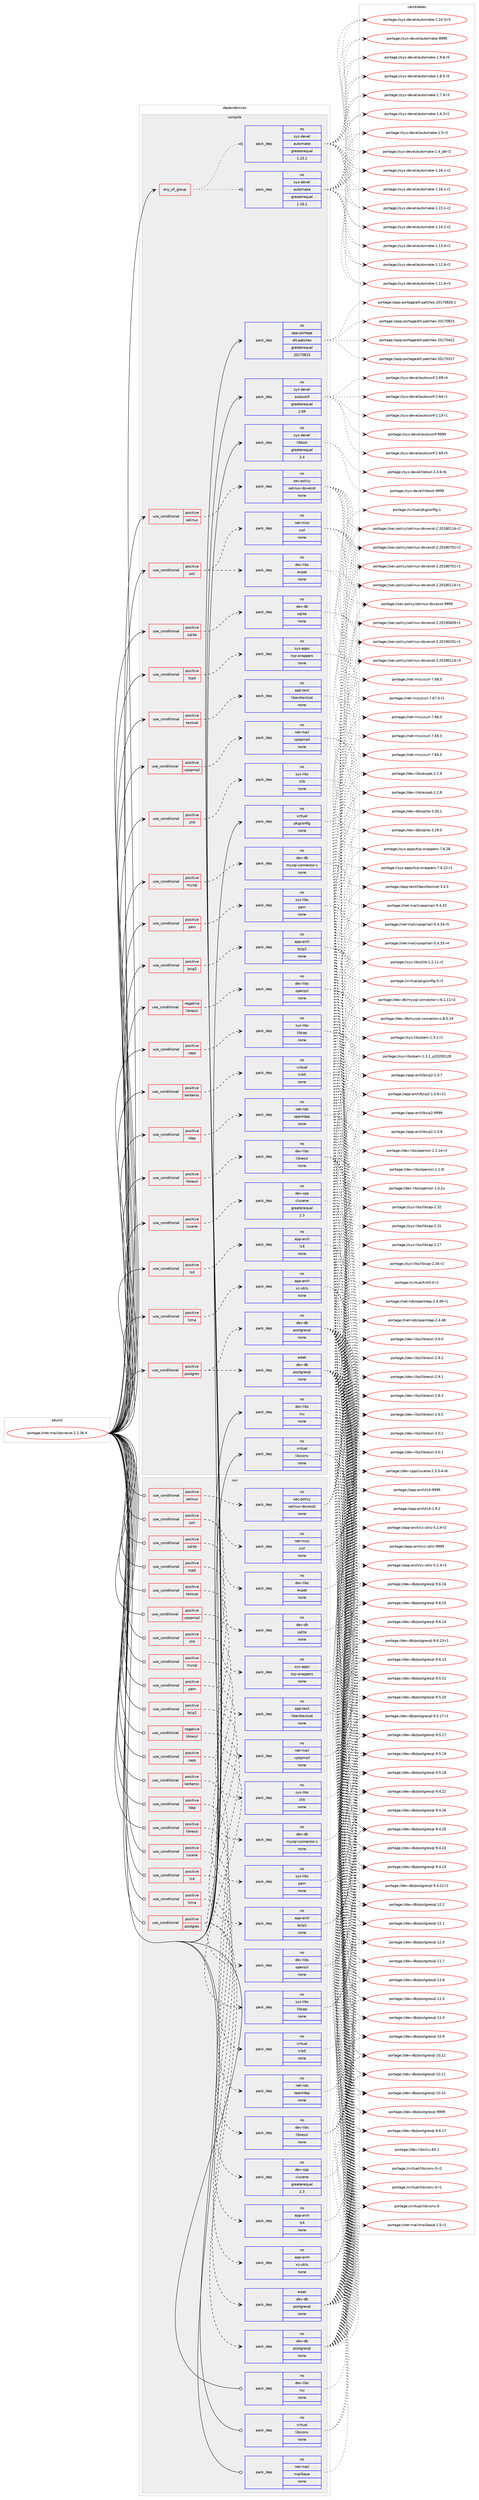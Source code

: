 digraph prolog {

# *************
# Graph options
# *************

newrank=true;
concentrate=true;
compound=true;
graph [rankdir=LR,fontname=Helvetica,fontsize=10,ranksep=1.5];#, ranksep=2.5, nodesep=0.2];
edge  [arrowhead=vee];
node  [fontname=Helvetica,fontsize=10];

# **********
# The ebuild
# **********

subgraph cluster_leftcol {
color=gray;
rank=same;
label=<<i>ebuild</i>>;
id [label="portage://net-mail/dovecot-2.2.36.4", color=red, width=4, href="../net-mail/dovecot-2.2.36.4.svg"];
}

# ****************
# The dependencies
# ****************

subgraph cluster_midcol {
color=gray;
label=<<i>dependencies</i>>;
subgraph cluster_compile {
fillcolor="#eeeeee";
style=filled;
label=<<i>compile</i>>;
subgraph any2036 {
dependency129789 [label=<<TABLE BORDER="0" CELLBORDER="1" CELLSPACING="0" CELLPADDING="4"><TR><TD CELLPADDING="10">any_of_group</TD></TR></TABLE>>, shape=none, color=red];subgraph pack100214 {
dependency129790 [label=<<TABLE BORDER="0" CELLBORDER="1" CELLSPACING="0" CELLPADDING="4" WIDTH="220"><TR><TD ROWSPAN="6" CELLPADDING="30">pack_dep</TD></TR><TR><TD WIDTH="110">no</TD></TR><TR><TD>sys-devel</TD></TR><TR><TD>automake</TD></TR><TR><TD>greaterequal</TD></TR><TR><TD>1.16.1</TD></TR></TABLE>>, shape=none, color=blue];
}
dependency129789:e -> dependency129790:w [weight=20,style="dotted",arrowhead="oinv"];
subgraph pack100215 {
dependency129791 [label=<<TABLE BORDER="0" CELLBORDER="1" CELLSPACING="0" CELLPADDING="4" WIDTH="220"><TR><TD ROWSPAN="6" CELLPADDING="30">pack_dep</TD></TR><TR><TD WIDTH="110">no</TD></TR><TR><TD>sys-devel</TD></TR><TR><TD>automake</TD></TR><TR><TD>greaterequal</TD></TR><TR><TD>1.15.1</TD></TR></TABLE>>, shape=none, color=blue];
}
dependency129789:e -> dependency129791:w [weight=20,style="dotted",arrowhead="oinv"];
}
id:e -> dependency129789:w [weight=20,style="solid",arrowhead="vee"];
subgraph cond27399 {
dependency129792 [label=<<TABLE BORDER="0" CELLBORDER="1" CELLSPACING="0" CELLPADDING="4"><TR><TD ROWSPAN="3" CELLPADDING="10">use_conditional</TD></TR><TR><TD>negative</TD></TR><TR><TD>libressl</TD></TR></TABLE>>, shape=none, color=red];
subgraph pack100216 {
dependency129793 [label=<<TABLE BORDER="0" CELLBORDER="1" CELLSPACING="0" CELLPADDING="4" WIDTH="220"><TR><TD ROWSPAN="6" CELLPADDING="30">pack_dep</TD></TR><TR><TD WIDTH="110">no</TD></TR><TR><TD>dev-libs</TD></TR><TR><TD>openssl</TD></TR><TR><TD>none</TD></TR><TR><TD></TD></TR></TABLE>>, shape=none, color=blue];
}
dependency129792:e -> dependency129793:w [weight=20,style="dashed",arrowhead="vee"];
}
id:e -> dependency129792:w [weight=20,style="solid",arrowhead="vee"];
subgraph cond27400 {
dependency129794 [label=<<TABLE BORDER="0" CELLBORDER="1" CELLSPACING="0" CELLPADDING="4"><TR><TD ROWSPAN="3" CELLPADDING="10">use_conditional</TD></TR><TR><TD>positive</TD></TR><TR><TD>bzip2</TD></TR></TABLE>>, shape=none, color=red];
subgraph pack100217 {
dependency129795 [label=<<TABLE BORDER="0" CELLBORDER="1" CELLSPACING="0" CELLPADDING="4" WIDTH="220"><TR><TD ROWSPAN="6" CELLPADDING="30">pack_dep</TD></TR><TR><TD WIDTH="110">no</TD></TR><TR><TD>app-arch</TD></TR><TR><TD>bzip2</TD></TR><TR><TD>none</TD></TR><TR><TD></TD></TR></TABLE>>, shape=none, color=blue];
}
dependency129794:e -> dependency129795:w [weight=20,style="dashed",arrowhead="vee"];
}
id:e -> dependency129794:w [weight=20,style="solid",arrowhead="vee"];
subgraph cond27401 {
dependency129796 [label=<<TABLE BORDER="0" CELLBORDER="1" CELLSPACING="0" CELLPADDING="4"><TR><TD ROWSPAN="3" CELLPADDING="10">use_conditional</TD></TR><TR><TD>positive</TD></TR><TR><TD>caps</TD></TR></TABLE>>, shape=none, color=red];
subgraph pack100218 {
dependency129797 [label=<<TABLE BORDER="0" CELLBORDER="1" CELLSPACING="0" CELLPADDING="4" WIDTH="220"><TR><TD ROWSPAN="6" CELLPADDING="30">pack_dep</TD></TR><TR><TD WIDTH="110">no</TD></TR><TR><TD>sys-libs</TD></TR><TR><TD>libcap</TD></TR><TR><TD>none</TD></TR><TR><TD></TD></TR></TABLE>>, shape=none, color=blue];
}
dependency129796:e -> dependency129797:w [weight=20,style="dashed",arrowhead="vee"];
}
id:e -> dependency129796:w [weight=20,style="solid",arrowhead="vee"];
subgraph cond27402 {
dependency129798 [label=<<TABLE BORDER="0" CELLBORDER="1" CELLSPACING="0" CELLPADDING="4"><TR><TD ROWSPAN="3" CELLPADDING="10">use_conditional</TD></TR><TR><TD>positive</TD></TR><TR><TD>kerberos</TD></TR></TABLE>>, shape=none, color=red];
subgraph pack100219 {
dependency129799 [label=<<TABLE BORDER="0" CELLBORDER="1" CELLSPACING="0" CELLPADDING="4" WIDTH="220"><TR><TD ROWSPAN="6" CELLPADDING="30">pack_dep</TD></TR><TR><TD WIDTH="110">no</TD></TR><TR><TD>virtual</TD></TR><TR><TD>krb5</TD></TR><TR><TD>none</TD></TR><TR><TD></TD></TR></TABLE>>, shape=none, color=blue];
}
dependency129798:e -> dependency129799:w [weight=20,style="dashed",arrowhead="vee"];
}
id:e -> dependency129798:w [weight=20,style="solid",arrowhead="vee"];
subgraph cond27403 {
dependency129800 [label=<<TABLE BORDER="0" CELLBORDER="1" CELLSPACING="0" CELLPADDING="4"><TR><TD ROWSPAN="3" CELLPADDING="10">use_conditional</TD></TR><TR><TD>positive</TD></TR><TR><TD>ldap</TD></TR></TABLE>>, shape=none, color=red];
subgraph pack100220 {
dependency129801 [label=<<TABLE BORDER="0" CELLBORDER="1" CELLSPACING="0" CELLPADDING="4" WIDTH="220"><TR><TD ROWSPAN="6" CELLPADDING="30">pack_dep</TD></TR><TR><TD WIDTH="110">no</TD></TR><TR><TD>net-nds</TD></TR><TR><TD>openldap</TD></TR><TR><TD>none</TD></TR><TR><TD></TD></TR></TABLE>>, shape=none, color=blue];
}
dependency129800:e -> dependency129801:w [weight=20,style="dashed",arrowhead="vee"];
}
id:e -> dependency129800:w [weight=20,style="solid",arrowhead="vee"];
subgraph cond27404 {
dependency129802 [label=<<TABLE BORDER="0" CELLBORDER="1" CELLSPACING="0" CELLPADDING="4"><TR><TD ROWSPAN="3" CELLPADDING="10">use_conditional</TD></TR><TR><TD>positive</TD></TR><TR><TD>libressl</TD></TR></TABLE>>, shape=none, color=red];
subgraph pack100221 {
dependency129803 [label=<<TABLE BORDER="0" CELLBORDER="1" CELLSPACING="0" CELLPADDING="4" WIDTH="220"><TR><TD ROWSPAN="6" CELLPADDING="30">pack_dep</TD></TR><TR><TD WIDTH="110">no</TD></TR><TR><TD>dev-libs</TD></TR><TR><TD>libressl</TD></TR><TR><TD>none</TD></TR><TR><TD></TD></TR></TABLE>>, shape=none, color=blue];
}
dependency129802:e -> dependency129803:w [weight=20,style="dashed",arrowhead="vee"];
}
id:e -> dependency129802:w [weight=20,style="solid",arrowhead="vee"];
subgraph cond27405 {
dependency129804 [label=<<TABLE BORDER="0" CELLBORDER="1" CELLSPACING="0" CELLPADDING="4"><TR><TD ROWSPAN="3" CELLPADDING="10">use_conditional</TD></TR><TR><TD>positive</TD></TR><TR><TD>lucene</TD></TR></TABLE>>, shape=none, color=red];
subgraph pack100222 {
dependency129805 [label=<<TABLE BORDER="0" CELLBORDER="1" CELLSPACING="0" CELLPADDING="4" WIDTH="220"><TR><TD ROWSPAN="6" CELLPADDING="30">pack_dep</TD></TR><TR><TD WIDTH="110">no</TD></TR><TR><TD>dev-cpp</TD></TR><TR><TD>clucene</TD></TR><TR><TD>greaterequal</TD></TR><TR><TD>2.3</TD></TR></TABLE>>, shape=none, color=blue];
}
dependency129804:e -> dependency129805:w [weight=20,style="dashed",arrowhead="vee"];
}
id:e -> dependency129804:w [weight=20,style="solid",arrowhead="vee"];
subgraph cond27406 {
dependency129806 [label=<<TABLE BORDER="0" CELLBORDER="1" CELLSPACING="0" CELLPADDING="4"><TR><TD ROWSPAN="3" CELLPADDING="10">use_conditional</TD></TR><TR><TD>positive</TD></TR><TR><TD>lz4</TD></TR></TABLE>>, shape=none, color=red];
subgraph pack100223 {
dependency129807 [label=<<TABLE BORDER="0" CELLBORDER="1" CELLSPACING="0" CELLPADDING="4" WIDTH="220"><TR><TD ROWSPAN="6" CELLPADDING="30">pack_dep</TD></TR><TR><TD WIDTH="110">no</TD></TR><TR><TD>app-arch</TD></TR><TR><TD>lz4</TD></TR><TR><TD>none</TD></TR><TR><TD></TD></TR></TABLE>>, shape=none, color=blue];
}
dependency129806:e -> dependency129807:w [weight=20,style="dashed",arrowhead="vee"];
}
id:e -> dependency129806:w [weight=20,style="solid",arrowhead="vee"];
subgraph cond27407 {
dependency129808 [label=<<TABLE BORDER="0" CELLBORDER="1" CELLSPACING="0" CELLPADDING="4"><TR><TD ROWSPAN="3" CELLPADDING="10">use_conditional</TD></TR><TR><TD>positive</TD></TR><TR><TD>lzma</TD></TR></TABLE>>, shape=none, color=red];
subgraph pack100224 {
dependency129809 [label=<<TABLE BORDER="0" CELLBORDER="1" CELLSPACING="0" CELLPADDING="4" WIDTH="220"><TR><TD ROWSPAN="6" CELLPADDING="30">pack_dep</TD></TR><TR><TD WIDTH="110">no</TD></TR><TR><TD>app-arch</TD></TR><TR><TD>xz-utils</TD></TR><TR><TD>none</TD></TR><TR><TD></TD></TR></TABLE>>, shape=none, color=blue];
}
dependency129808:e -> dependency129809:w [weight=20,style="dashed",arrowhead="vee"];
}
id:e -> dependency129808:w [weight=20,style="solid",arrowhead="vee"];
subgraph cond27408 {
dependency129810 [label=<<TABLE BORDER="0" CELLBORDER="1" CELLSPACING="0" CELLPADDING="4"><TR><TD ROWSPAN="3" CELLPADDING="10">use_conditional</TD></TR><TR><TD>positive</TD></TR><TR><TD>mysql</TD></TR></TABLE>>, shape=none, color=red];
subgraph pack100225 {
dependency129811 [label=<<TABLE BORDER="0" CELLBORDER="1" CELLSPACING="0" CELLPADDING="4" WIDTH="220"><TR><TD ROWSPAN="6" CELLPADDING="30">pack_dep</TD></TR><TR><TD WIDTH="110">no</TD></TR><TR><TD>dev-db</TD></TR><TR><TD>mysql-connector-c</TD></TR><TR><TD>none</TD></TR><TR><TD></TD></TR></TABLE>>, shape=none, color=blue];
}
dependency129810:e -> dependency129811:w [weight=20,style="dashed",arrowhead="vee"];
}
id:e -> dependency129810:w [weight=20,style="solid",arrowhead="vee"];
subgraph cond27409 {
dependency129812 [label=<<TABLE BORDER="0" CELLBORDER="1" CELLSPACING="0" CELLPADDING="4"><TR><TD ROWSPAN="3" CELLPADDING="10">use_conditional</TD></TR><TR><TD>positive</TD></TR><TR><TD>pam</TD></TR></TABLE>>, shape=none, color=red];
subgraph pack100226 {
dependency129813 [label=<<TABLE BORDER="0" CELLBORDER="1" CELLSPACING="0" CELLPADDING="4" WIDTH="220"><TR><TD ROWSPAN="6" CELLPADDING="30">pack_dep</TD></TR><TR><TD WIDTH="110">no</TD></TR><TR><TD>sys-libs</TD></TR><TR><TD>pam</TD></TR><TR><TD>none</TD></TR><TR><TD></TD></TR></TABLE>>, shape=none, color=blue];
}
dependency129812:e -> dependency129813:w [weight=20,style="dashed",arrowhead="vee"];
}
id:e -> dependency129812:w [weight=20,style="solid",arrowhead="vee"];
subgraph cond27410 {
dependency129814 [label=<<TABLE BORDER="0" CELLBORDER="1" CELLSPACING="0" CELLPADDING="4"><TR><TD ROWSPAN="3" CELLPADDING="10">use_conditional</TD></TR><TR><TD>positive</TD></TR><TR><TD>postgres</TD></TR></TABLE>>, shape=none, color=red];
subgraph pack100227 {
dependency129815 [label=<<TABLE BORDER="0" CELLBORDER="1" CELLSPACING="0" CELLPADDING="4" WIDTH="220"><TR><TD ROWSPAN="6" CELLPADDING="30">pack_dep</TD></TR><TR><TD WIDTH="110">no</TD></TR><TR><TD>dev-db</TD></TR><TR><TD>postgresql</TD></TR><TR><TD>none</TD></TR><TR><TD></TD></TR></TABLE>>, shape=none, color=blue];
}
dependency129814:e -> dependency129815:w [weight=20,style="dashed",arrowhead="vee"];
subgraph pack100228 {
dependency129816 [label=<<TABLE BORDER="0" CELLBORDER="1" CELLSPACING="0" CELLPADDING="4" WIDTH="220"><TR><TD ROWSPAN="6" CELLPADDING="30">pack_dep</TD></TR><TR><TD WIDTH="110">weak</TD></TR><TR><TD>dev-db</TD></TR><TR><TD>postgresql</TD></TR><TR><TD>none</TD></TR><TR><TD></TD></TR></TABLE>>, shape=none, color=blue];
}
dependency129814:e -> dependency129816:w [weight=20,style="dashed",arrowhead="vee"];
}
id:e -> dependency129814:w [weight=20,style="solid",arrowhead="vee"];
subgraph cond27411 {
dependency129817 [label=<<TABLE BORDER="0" CELLBORDER="1" CELLSPACING="0" CELLPADDING="4"><TR><TD ROWSPAN="3" CELLPADDING="10">use_conditional</TD></TR><TR><TD>positive</TD></TR><TR><TD>selinux</TD></TR></TABLE>>, shape=none, color=red];
subgraph pack100229 {
dependency129818 [label=<<TABLE BORDER="0" CELLBORDER="1" CELLSPACING="0" CELLPADDING="4" WIDTH="220"><TR><TD ROWSPAN="6" CELLPADDING="30">pack_dep</TD></TR><TR><TD WIDTH="110">no</TD></TR><TR><TD>sec-policy</TD></TR><TR><TD>selinux-dovecot</TD></TR><TR><TD>none</TD></TR><TR><TD></TD></TR></TABLE>>, shape=none, color=blue];
}
dependency129817:e -> dependency129818:w [weight=20,style="dashed",arrowhead="vee"];
}
id:e -> dependency129817:w [weight=20,style="solid",arrowhead="vee"];
subgraph cond27412 {
dependency129819 [label=<<TABLE BORDER="0" CELLBORDER="1" CELLSPACING="0" CELLPADDING="4"><TR><TD ROWSPAN="3" CELLPADDING="10">use_conditional</TD></TR><TR><TD>positive</TD></TR><TR><TD>solr</TD></TR></TABLE>>, shape=none, color=red];
subgraph pack100230 {
dependency129820 [label=<<TABLE BORDER="0" CELLBORDER="1" CELLSPACING="0" CELLPADDING="4" WIDTH="220"><TR><TD ROWSPAN="6" CELLPADDING="30">pack_dep</TD></TR><TR><TD WIDTH="110">no</TD></TR><TR><TD>net-misc</TD></TR><TR><TD>curl</TD></TR><TR><TD>none</TD></TR><TR><TD></TD></TR></TABLE>>, shape=none, color=blue];
}
dependency129819:e -> dependency129820:w [weight=20,style="dashed",arrowhead="vee"];
subgraph pack100231 {
dependency129821 [label=<<TABLE BORDER="0" CELLBORDER="1" CELLSPACING="0" CELLPADDING="4" WIDTH="220"><TR><TD ROWSPAN="6" CELLPADDING="30">pack_dep</TD></TR><TR><TD WIDTH="110">no</TD></TR><TR><TD>dev-libs</TD></TR><TR><TD>expat</TD></TR><TR><TD>none</TD></TR><TR><TD></TD></TR></TABLE>>, shape=none, color=blue];
}
dependency129819:e -> dependency129821:w [weight=20,style="dashed",arrowhead="vee"];
}
id:e -> dependency129819:w [weight=20,style="solid",arrowhead="vee"];
subgraph cond27413 {
dependency129822 [label=<<TABLE BORDER="0" CELLBORDER="1" CELLSPACING="0" CELLPADDING="4"><TR><TD ROWSPAN="3" CELLPADDING="10">use_conditional</TD></TR><TR><TD>positive</TD></TR><TR><TD>sqlite</TD></TR></TABLE>>, shape=none, color=red];
subgraph pack100232 {
dependency129823 [label=<<TABLE BORDER="0" CELLBORDER="1" CELLSPACING="0" CELLPADDING="4" WIDTH="220"><TR><TD ROWSPAN="6" CELLPADDING="30">pack_dep</TD></TR><TR><TD WIDTH="110">no</TD></TR><TR><TD>dev-db</TD></TR><TR><TD>sqlite</TD></TR><TR><TD>none</TD></TR><TR><TD></TD></TR></TABLE>>, shape=none, color=blue];
}
dependency129822:e -> dependency129823:w [weight=20,style="dashed",arrowhead="vee"];
}
id:e -> dependency129822:w [weight=20,style="solid",arrowhead="vee"];
subgraph cond27414 {
dependency129824 [label=<<TABLE BORDER="0" CELLBORDER="1" CELLSPACING="0" CELLPADDING="4"><TR><TD ROWSPAN="3" CELLPADDING="10">use_conditional</TD></TR><TR><TD>positive</TD></TR><TR><TD>tcpd</TD></TR></TABLE>>, shape=none, color=red];
subgraph pack100233 {
dependency129825 [label=<<TABLE BORDER="0" CELLBORDER="1" CELLSPACING="0" CELLPADDING="4" WIDTH="220"><TR><TD ROWSPAN="6" CELLPADDING="30">pack_dep</TD></TR><TR><TD WIDTH="110">no</TD></TR><TR><TD>sys-apps</TD></TR><TR><TD>tcp-wrappers</TD></TR><TR><TD>none</TD></TR><TR><TD></TD></TR></TABLE>>, shape=none, color=blue];
}
dependency129824:e -> dependency129825:w [weight=20,style="dashed",arrowhead="vee"];
}
id:e -> dependency129824:w [weight=20,style="solid",arrowhead="vee"];
subgraph cond27415 {
dependency129826 [label=<<TABLE BORDER="0" CELLBORDER="1" CELLSPACING="0" CELLPADDING="4"><TR><TD ROWSPAN="3" CELLPADDING="10">use_conditional</TD></TR><TR><TD>positive</TD></TR><TR><TD>textcat</TD></TR></TABLE>>, shape=none, color=red];
subgraph pack100234 {
dependency129827 [label=<<TABLE BORDER="0" CELLBORDER="1" CELLSPACING="0" CELLPADDING="4" WIDTH="220"><TR><TD ROWSPAN="6" CELLPADDING="30">pack_dep</TD></TR><TR><TD WIDTH="110">no</TD></TR><TR><TD>app-text</TD></TR><TR><TD>libexttextcat</TD></TR><TR><TD>none</TD></TR><TR><TD></TD></TR></TABLE>>, shape=none, color=blue];
}
dependency129826:e -> dependency129827:w [weight=20,style="dashed",arrowhead="vee"];
}
id:e -> dependency129826:w [weight=20,style="solid",arrowhead="vee"];
subgraph cond27416 {
dependency129828 [label=<<TABLE BORDER="0" CELLBORDER="1" CELLSPACING="0" CELLPADDING="4"><TR><TD ROWSPAN="3" CELLPADDING="10">use_conditional</TD></TR><TR><TD>positive</TD></TR><TR><TD>vpopmail</TD></TR></TABLE>>, shape=none, color=red];
subgraph pack100235 {
dependency129829 [label=<<TABLE BORDER="0" CELLBORDER="1" CELLSPACING="0" CELLPADDING="4" WIDTH="220"><TR><TD ROWSPAN="6" CELLPADDING="30">pack_dep</TD></TR><TR><TD WIDTH="110">no</TD></TR><TR><TD>net-mail</TD></TR><TR><TD>vpopmail</TD></TR><TR><TD>none</TD></TR><TR><TD></TD></TR></TABLE>>, shape=none, color=blue];
}
dependency129828:e -> dependency129829:w [weight=20,style="dashed",arrowhead="vee"];
}
id:e -> dependency129828:w [weight=20,style="solid",arrowhead="vee"];
subgraph cond27417 {
dependency129830 [label=<<TABLE BORDER="0" CELLBORDER="1" CELLSPACING="0" CELLPADDING="4"><TR><TD ROWSPAN="3" CELLPADDING="10">use_conditional</TD></TR><TR><TD>positive</TD></TR><TR><TD>zlib</TD></TR></TABLE>>, shape=none, color=red];
subgraph pack100236 {
dependency129831 [label=<<TABLE BORDER="0" CELLBORDER="1" CELLSPACING="0" CELLPADDING="4" WIDTH="220"><TR><TD ROWSPAN="6" CELLPADDING="30">pack_dep</TD></TR><TR><TD WIDTH="110">no</TD></TR><TR><TD>sys-libs</TD></TR><TR><TD>zlib</TD></TR><TR><TD>none</TD></TR><TR><TD></TD></TR></TABLE>>, shape=none, color=blue];
}
dependency129830:e -> dependency129831:w [weight=20,style="dashed",arrowhead="vee"];
}
id:e -> dependency129830:w [weight=20,style="solid",arrowhead="vee"];
subgraph pack100237 {
dependency129832 [label=<<TABLE BORDER="0" CELLBORDER="1" CELLSPACING="0" CELLPADDING="4" WIDTH="220"><TR><TD ROWSPAN="6" CELLPADDING="30">pack_dep</TD></TR><TR><TD WIDTH="110">no</TD></TR><TR><TD>app-portage</TD></TR><TR><TD>elt-patches</TD></TR><TR><TD>greaterequal</TD></TR><TR><TD>20170815</TD></TR></TABLE>>, shape=none, color=blue];
}
id:e -> dependency129832:w [weight=20,style="solid",arrowhead="vee"];
subgraph pack100238 {
dependency129833 [label=<<TABLE BORDER="0" CELLBORDER="1" CELLSPACING="0" CELLPADDING="4" WIDTH="220"><TR><TD ROWSPAN="6" CELLPADDING="30">pack_dep</TD></TR><TR><TD WIDTH="110">no</TD></TR><TR><TD>dev-libs</TD></TR><TR><TD>icu</TD></TR><TR><TD>none</TD></TR><TR><TD></TD></TR></TABLE>>, shape=none, color=blue];
}
id:e -> dependency129833:w [weight=20,style="solid",arrowhead="vee"];
subgraph pack100239 {
dependency129834 [label=<<TABLE BORDER="0" CELLBORDER="1" CELLSPACING="0" CELLPADDING="4" WIDTH="220"><TR><TD ROWSPAN="6" CELLPADDING="30">pack_dep</TD></TR><TR><TD WIDTH="110">no</TD></TR><TR><TD>sys-devel</TD></TR><TR><TD>autoconf</TD></TR><TR><TD>greaterequal</TD></TR><TR><TD>2.69</TD></TR></TABLE>>, shape=none, color=blue];
}
id:e -> dependency129834:w [weight=20,style="solid",arrowhead="vee"];
subgraph pack100240 {
dependency129835 [label=<<TABLE BORDER="0" CELLBORDER="1" CELLSPACING="0" CELLPADDING="4" WIDTH="220"><TR><TD ROWSPAN="6" CELLPADDING="30">pack_dep</TD></TR><TR><TD WIDTH="110">no</TD></TR><TR><TD>sys-devel</TD></TR><TR><TD>libtool</TD></TR><TR><TD>greaterequal</TD></TR><TR><TD>2.4</TD></TR></TABLE>>, shape=none, color=blue];
}
id:e -> dependency129835:w [weight=20,style="solid",arrowhead="vee"];
subgraph pack100241 {
dependency129836 [label=<<TABLE BORDER="0" CELLBORDER="1" CELLSPACING="0" CELLPADDING="4" WIDTH="220"><TR><TD ROWSPAN="6" CELLPADDING="30">pack_dep</TD></TR><TR><TD WIDTH="110">no</TD></TR><TR><TD>virtual</TD></TR><TR><TD>libiconv</TD></TR><TR><TD>none</TD></TR><TR><TD></TD></TR></TABLE>>, shape=none, color=blue];
}
id:e -> dependency129836:w [weight=20,style="solid",arrowhead="vee"];
subgraph pack100242 {
dependency129837 [label=<<TABLE BORDER="0" CELLBORDER="1" CELLSPACING="0" CELLPADDING="4" WIDTH="220"><TR><TD ROWSPAN="6" CELLPADDING="30">pack_dep</TD></TR><TR><TD WIDTH="110">no</TD></TR><TR><TD>virtual</TD></TR><TR><TD>pkgconfig</TD></TR><TR><TD>none</TD></TR><TR><TD></TD></TR></TABLE>>, shape=none, color=blue];
}
id:e -> dependency129837:w [weight=20,style="solid",arrowhead="vee"];
}
subgraph cluster_compileandrun {
fillcolor="#eeeeee";
style=filled;
label=<<i>compile and run</i>>;
}
subgraph cluster_run {
fillcolor="#eeeeee";
style=filled;
label=<<i>run</i>>;
subgraph cond27418 {
dependency129838 [label=<<TABLE BORDER="0" CELLBORDER="1" CELLSPACING="0" CELLPADDING="4"><TR><TD ROWSPAN="3" CELLPADDING="10">use_conditional</TD></TR><TR><TD>negative</TD></TR><TR><TD>libressl</TD></TR></TABLE>>, shape=none, color=red];
subgraph pack100243 {
dependency129839 [label=<<TABLE BORDER="0" CELLBORDER="1" CELLSPACING="0" CELLPADDING="4" WIDTH="220"><TR><TD ROWSPAN="6" CELLPADDING="30">pack_dep</TD></TR><TR><TD WIDTH="110">no</TD></TR><TR><TD>dev-libs</TD></TR><TR><TD>openssl</TD></TR><TR><TD>none</TD></TR><TR><TD></TD></TR></TABLE>>, shape=none, color=blue];
}
dependency129838:e -> dependency129839:w [weight=20,style="dashed",arrowhead="vee"];
}
id:e -> dependency129838:w [weight=20,style="solid",arrowhead="odot"];
subgraph cond27419 {
dependency129840 [label=<<TABLE BORDER="0" CELLBORDER="1" CELLSPACING="0" CELLPADDING="4"><TR><TD ROWSPAN="3" CELLPADDING="10">use_conditional</TD></TR><TR><TD>positive</TD></TR><TR><TD>bzip2</TD></TR></TABLE>>, shape=none, color=red];
subgraph pack100244 {
dependency129841 [label=<<TABLE BORDER="0" CELLBORDER="1" CELLSPACING="0" CELLPADDING="4" WIDTH="220"><TR><TD ROWSPAN="6" CELLPADDING="30">pack_dep</TD></TR><TR><TD WIDTH="110">no</TD></TR><TR><TD>app-arch</TD></TR><TR><TD>bzip2</TD></TR><TR><TD>none</TD></TR><TR><TD></TD></TR></TABLE>>, shape=none, color=blue];
}
dependency129840:e -> dependency129841:w [weight=20,style="dashed",arrowhead="vee"];
}
id:e -> dependency129840:w [weight=20,style="solid",arrowhead="odot"];
subgraph cond27420 {
dependency129842 [label=<<TABLE BORDER="0" CELLBORDER="1" CELLSPACING="0" CELLPADDING="4"><TR><TD ROWSPAN="3" CELLPADDING="10">use_conditional</TD></TR><TR><TD>positive</TD></TR><TR><TD>caps</TD></TR></TABLE>>, shape=none, color=red];
subgraph pack100245 {
dependency129843 [label=<<TABLE BORDER="0" CELLBORDER="1" CELLSPACING="0" CELLPADDING="4" WIDTH="220"><TR><TD ROWSPAN="6" CELLPADDING="30">pack_dep</TD></TR><TR><TD WIDTH="110">no</TD></TR><TR><TD>sys-libs</TD></TR><TR><TD>libcap</TD></TR><TR><TD>none</TD></TR><TR><TD></TD></TR></TABLE>>, shape=none, color=blue];
}
dependency129842:e -> dependency129843:w [weight=20,style="dashed",arrowhead="vee"];
}
id:e -> dependency129842:w [weight=20,style="solid",arrowhead="odot"];
subgraph cond27421 {
dependency129844 [label=<<TABLE BORDER="0" CELLBORDER="1" CELLSPACING="0" CELLPADDING="4"><TR><TD ROWSPAN="3" CELLPADDING="10">use_conditional</TD></TR><TR><TD>positive</TD></TR><TR><TD>kerberos</TD></TR></TABLE>>, shape=none, color=red];
subgraph pack100246 {
dependency129845 [label=<<TABLE BORDER="0" CELLBORDER="1" CELLSPACING="0" CELLPADDING="4" WIDTH="220"><TR><TD ROWSPAN="6" CELLPADDING="30">pack_dep</TD></TR><TR><TD WIDTH="110">no</TD></TR><TR><TD>virtual</TD></TR><TR><TD>krb5</TD></TR><TR><TD>none</TD></TR><TR><TD></TD></TR></TABLE>>, shape=none, color=blue];
}
dependency129844:e -> dependency129845:w [weight=20,style="dashed",arrowhead="vee"];
}
id:e -> dependency129844:w [weight=20,style="solid",arrowhead="odot"];
subgraph cond27422 {
dependency129846 [label=<<TABLE BORDER="0" CELLBORDER="1" CELLSPACING="0" CELLPADDING="4"><TR><TD ROWSPAN="3" CELLPADDING="10">use_conditional</TD></TR><TR><TD>positive</TD></TR><TR><TD>ldap</TD></TR></TABLE>>, shape=none, color=red];
subgraph pack100247 {
dependency129847 [label=<<TABLE BORDER="0" CELLBORDER="1" CELLSPACING="0" CELLPADDING="4" WIDTH="220"><TR><TD ROWSPAN="6" CELLPADDING="30">pack_dep</TD></TR><TR><TD WIDTH="110">no</TD></TR><TR><TD>net-nds</TD></TR><TR><TD>openldap</TD></TR><TR><TD>none</TD></TR><TR><TD></TD></TR></TABLE>>, shape=none, color=blue];
}
dependency129846:e -> dependency129847:w [weight=20,style="dashed",arrowhead="vee"];
}
id:e -> dependency129846:w [weight=20,style="solid",arrowhead="odot"];
subgraph cond27423 {
dependency129848 [label=<<TABLE BORDER="0" CELLBORDER="1" CELLSPACING="0" CELLPADDING="4"><TR><TD ROWSPAN="3" CELLPADDING="10">use_conditional</TD></TR><TR><TD>positive</TD></TR><TR><TD>libressl</TD></TR></TABLE>>, shape=none, color=red];
subgraph pack100248 {
dependency129849 [label=<<TABLE BORDER="0" CELLBORDER="1" CELLSPACING="0" CELLPADDING="4" WIDTH="220"><TR><TD ROWSPAN="6" CELLPADDING="30">pack_dep</TD></TR><TR><TD WIDTH="110">no</TD></TR><TR><TD>dev-libs</TD></TR><TR><TD>libressl</TD></TR><TR><TD>none</TD></TR><TR><TD></TD></TR></TABLE>>, shape=none, color=blue];
}
dependency129848:e -> dependency129849:w [weight=20,style="dashed",arrowhead="vee"];
}
id:e -> dependency129848:w [weight=20,style="solid",arrowhead="odot"];
subgraph cond27424 {
dependency129850 [label=<<TABLE BORDER="0" CELLBORDER="1" CELLSPACING="0" CELLPADDING="4"><TR><TD ROWSPAN="3" CELLPADDING="10">use_conditional</TD></TR><TR><TD>positive</TD></TR><TR><TD>lucene</TD></TR></TABLE>>, shape=none, color=red];
subgraph pack100249 {
dependency129851 [label=<<TABLE BORDER="0" CELLBORDER="1" CELLSPACING="0" CELLPADDING="4" WIDTH="220"><TR><TD ROWSPAN="6" CELLPADDING="30">pack_dep</TD></TR><TR><TD WIDTH="110">no</TD></TR><TR><TD>dev-cpp</TD></TR><TR><TD>clucene</TD></TR><TR><TD>greaterequal</TD></TR><TR><TD>2.3</TD></TR></TABLE>>, shape=none, color=blue];
}
dependency129850:e -> dependency129851:w [weight=20,style="dashed",arrowhead="vee"];
}
id:e -> dependency129850:w [weight=20,style="solid",arrowhead="odot"];
subgraph cond27425 {
dependency129852 [label=<<TABLE BORDER="0" CELLBORDER="1" CELLSPACING="0" CELLPADDING="4"><TR><TD ROWSPAN="3" CELLPADDING="10">use_conditional</TD></TR><TR><TD>positive</TD></TR><TR><TD>lz4</TD></TR></TABLE>>, shape=none, color=red];
subgraph pack100250 {
dependency129853 [label=<<TABLE BORDER="0" CELLBORDER="1" CELLSPACING="0" CELLPADDING="4" WIDTH="220"><TR><TD ROWSPAN="6" CELLPADDING="30">pack_dep</TD></TR><TR><TD WIDTH="110">no</TD></TR><TR><TD>app-arch</TD></TR><TR><TD>lz4</TD></TR><TR><TD>none</TD></TR><TR><TD></TD></TR></TABLE>>, shape=none, color=blue];
}
dependency129852:e -> dependency129853:w [weight=20,style="dashed",arrowhead="vee"];
}
id:e -> dependency129852:w [weight=20,style="solid",arrowhead="odot"];
subgraph cond27426 {
dependency129854 [label=<<TABLE BORDER="0" CELLBORDER="1" CELLSPACING="0" CELLPADDING="4"><TR><TD ROWSPAN="3" CELLPADDING="10">use_conditional</TD></TR><TR><TD>positive</TD></TR><TR><TD>lzma</TD></TR></TABLE>>, shape=none, color=red];
subgraph pack100251 {
dependency129855 [label=<<TABLE BORDER="0" CELLBORDER="1" CELLSPACING="0" CELLPADDING="4" WIDTH="220"><TR><TD ROWSPAN="6" CELLPADDING="30">pack_dep</TD></TR><TR><TD WIDTH="110">no</TD></TR><TR><TD>app-arch</TD></TR><TR><TD>xz-utils</TD></TR><TR><TD>none</TD></TR><TR><TD></TD></TR></TABLE>>, shape=none, color=blue];
}
dependency129854:e -> dependency129855:w [weight=20,style="dashed",arrowhead="vee"];
}
id:e -> dependency129854:w [weight=20,style="solid",arrowhead="odot"];
subgraph cond27427 {
dependency129856 [label=<<TABLE BORDER="0" CELLBORDER="1" CELLSPACING="0" CELLPADDING="4"><TR><TD ROWSPAN="3" CELLPADDING="10">use_conditional</TD></TR><TR><TD>positive</TD></TR><TR><TD>mysql</TD></TR></TABLE>>, shape=none, color=red];
subgraph pack100252 {
dependency129857 [label=<<TABLE BORDER="0" CELLBORDER="1" CELLSPACING="0" CELLPADDING="4" WIDTH="220"><TR><TD ROWSPAN="6" CELLPADDING="30">pack_dep</TD></TR><TR><TD WIDTH="110">no</TD></TR><TR><TD>dev-db</TD></TR><TR><TD>mysql-connector-c</TD></TR><TR><TD>none</TD></TR><TR><TD></TD></TR></TABLE>>, shape=none, color=blue];
}
dependency129856:e -> dependency129857:w [weight=20,style="dashed",arrowhead="vee"];
}
id:e -> dependency129856:w [weight=20,style="solid",arrowhead="odot"];
subgraph cond27428 {
dependency129858 [label=<<TABLE BORDER="0" CELLBORDER="1" CELLSPACING="0" CELLPADDING="4"><TR><TD ROWSPAN="3" CELLPADDING="10">use_conditional</TD></TR><TR><TD>positive</TD></TR><TR><TD>pam</TD></TR></TABLE>>, shape=none, color=red];
subgraph pack100253 {
dependency129859 [label=<<TABLE BORDER="0" CELLBORDER="1" CELLSPACING="0" CELLPADDING="4" WIDTH="220"><TR><TD ROWSPAN="6" CELLPADDING="30">pack_dep</TD></TR><TR><TD WIDTH="110">no</TD></TR><TR><TD>sys-libs</TD></TR><TR><TD>pam</TD></TR><TR><TD>none</TD></TR><TR><TD></TD></TR></TABLE>>, shape=none, color=blue];
}
dependency129858:e -> dependency129859:w [weight=20,style="dashed",arrowhead="vee"];
}
id:e -> dependency129858:w [weight=20,style="solid",arrowhead="odot"];
subgraph cond27429 {
dependency129860 [label=<<TABLE BORDER="0" CELLBORDER="1" CELLSPACING="0" CELLPADDING="4"><TR><TD ROWSPAN="3" CELLPADDING="10">use_conditional</TD></TR><TR><TD>positive</TD></TR><TR><TD>postgres</TD></TR></TABLE>>, shape=none, color=red];
subgraph pack100254 {
dependency129861 [label=<<TABLE BORDER="0" CELLBORDER="1" CELLSPACING="0" CELLPADDING="4" WIDTH="220"><TR><TD ROWSPAN="6" CELLPADDING="30">pack_dep</TD></TR><TR><TD WIDTH="110">no</TD></TR><TR><TD>dev-db</TD></TR><TR><TD>postgresql</TD></TR><TR><TD>none</TD></TR><TR><TD></TD></TR></TABLE>>, shape=none, color=blue];
}
dependency129860:e -> dependency129861:w [weight=20,style="dashed",arrowhead="vee"];
subgraph pack100255 {
dependency129862 [label=<<TABLE BORDER="0" CELLBORDER="1" CELLSPACING="0" CELLPADDING="4" WIDTH="220"><TR><TD ROWSPAN="6" CELLPADDING="30">pack_dep</TD></TR><TR><TD WIDTH="110">weak</TD></TR><TR><TD>dev-db</TD></TR><TR><TD>postgresql</TD></TR><TR><TD>none</TD></TR><TR><TD></TD></TR></TABLE>>, shape=none, color=blue];
}
dependency129860:e -> dependency129862:w [weight=20,style="dashed",arrowhead="vee"];
}
id:e -> dependency129860:w [weight=20,style="solid",arrowhead="odot"];
subgraph cond27430 {
dependency129863 [label=<<TABLE BORDER="0" CELLBORDER="1" CELLSPACING="0" CELLPADDING="4"><TR><TD ROWSPAN="3" CELLPADDING="10">use_conditional</TD></TR><TR><TD>positive</TD></TR><TR><TD>selinux</TD></TR></TABLE>>, shape=none, color=red];
subgraph pack100256 {
dependency129864 [label=<<TABLE BORDER="0" CELLBORDER="1" CELLSPACING="0" CELLPADDING="4" WIDTH="220"><TR><TD ROWSPAN="6" CELLPADDING="30">pack_dep</TD></TR><TR><TD WIDTH="110">no</TD></TR><TR><TD>sec-policy</TD></TR><TR><TD>selinux-dovecot</TD></TR><TR><TD>none</TD></TR><TR><TD></TD></TR></TABLE>>, shape=none, color=blue];
}
dependency129863:e -> dependency129864:w [weight=20,style="dashed",arrowhead="vee"];
}
id:e -> dependency129863:w [weight=20,style="solid",arrowhead="odot"];
subgraph cond27431 {
dependency129865 [label=<<TABLE BORDER="0" CELLBORDER="1" CELLSPACING="0" CELLPADDING="4"><TR><TD ROWSPAN="3" CELLPADDING="10">use_conditional</TD></TR><TR><TD>positive</TD></TR><TR><TD>solr</TD></TR></TABLE>>, shape=none, color=red];
subgraph pack100257 {
dependency129866 [label=<<TABLE BORDER="0" CELLBORDER="1" CELLSPACING="0" CELLPADDING="4" WIDTH="220"><TR><TD ROWSPAN="6" CELLPADDING="30">pack_dep</TD></TR><TR><TD WIDTH="110">no</TD></TR><TR><TD>net-misc</TD></TR><TR><TD>curl</TD></TR><TR><TD>none</TD></TR><TR><TD></TD></TR></TABLE>>, shape=none, color=blue];
}
dependency129865:e -> dependency129866:w [weight=20,style="dashed",arrowhead="vee"];
subgraph pack100258 {
dependency129867 [label=<<TABLE BORDER="0" CELLBORDER="1" CELLSPACING="0" CELLPADDING="4" WIDTH="220"><TR><TD ROWSPAN="6" CELLPADDING="30">pack_dep</TD></TR><TR><TD WIDTH="110">no</TD></TR><TR><TD>dev-libs</TD></TR><TR><TD>expat</TD></TR><TR><TD>none</TD></TR><TR><TD></TD></TR></TABLE>>, shape=none, color=blue];
}
dependency129865:e -> dependency129867:w [weight=20,style="dashed",arrowhead="vee"];
}
id:e -> dependency129865:w [weight=20,style="solid",arrowhead="odot"];
subgraph cond27432 {
dependency129868 [label=<<TABLE BORDER="0" CELLBORDER="1" CELLSPACING="0" CELLPADDING="4"><TR><TD ROWSPAN="3" CELLPADDING="10">use_conditional</TD></TR><TR><TD>positive</TD></TR><TR><TD>sqlite</TD></TR></TABLE>>, shape=none, color=red];
subgraph pack100259 {
dependency129869 [label=<<TABLE BORDER="0" CELLBORDER="1" CELLSPACING="0" CELLPADDING="4" WIDTH="220"><TR><TD ROWSPAN="6" CELLPADDING="30">pack_dep</TD></TR><TR><TD WIDTH="110">no</TD></TR><TR><TD>dev-db</TD></TR><TR><TD>sqlite</TD></TR><TR><TD>none</TD></TR><TR><TD></TD></TR></TABLE>>, shape=none, color=blue];
}
dependency129868:e -> dependency129869:w [weight=20,style="dashed",arrowhead="vee"];
}
id:e -> dependency129868:w [weight=20,style="solid",arrowhead="odot"];
subgraph cond27433 {
dependency129870 [label=<<TABLE BORDER="0" CELLBORDER="1" CELLSPACING="0" CELLPADDING="4"><TR><TD ROWSPAN="3" CELLPADDING="10">use_conditional</TD></TR><TR><TD>positive</TD></TR><TR><TD>tcpd</TD></TR></TABLE>>, shape=none, color=red];
subgraph pack100260 {
dependency129871 [label=<<TABLE BORDER="0" CELLBORDER="1" CELLSPACING="0" CELLPADDING="4" WIDTH="220"><TR><TD ROWSPAN="6" CELLPADDING="30">pack_dep</TD></TR><TR><TD WIDTH="110">no</TD></TR><TR><TD>sys-apps</TD></TR><TR><TD>tcp-wrappers</TD></TR><TR><TD>none</TD></TR><TR><TD></TD></TR></TABLE>>, shape=none, color=blue];
}
dependency129870:e -> dependency129871:w [weight=20,style="dashed",arrowhead="vee"];
}
id:e -> dependency129870:w [weight=20,style="solid",arrowhead="odot"];
subgraph cond27434 {
dependency129872 [label=<<TABLE BORDER="0" CELLBORDER="1" CELLSPACING="0" CELLPADDING="4"><TR><TD ROWSPAN="3" CELLPADDING="10">use_conditional</TD></TR><TR><TD>positive</TD></TR><TR><TD>textcat</TD></TR></TABLE>>, shape=none, color=red];
subgraph pack100261 {
dependency129873 [label=<<TABLE BORDER="0" CELLBORDER="1" CELLSPACING="0" CELLPADDING="4" WIDTH="220"><TR><TD ROWSPAN="6" CELLPADDING="30">pack_dep</TD></TR><TR><TD WIDTH="110">no</TD></TR><TR><TD>app-text</TD></TR><TR><TD>libexttextcat</TD></TR><TR><TD>none</TD></TR><TR><TD></TD></TR></TABLE>>, shape=none, color=blue];
}
dependency129872:e -> dependency129873:w [weight=20,style="dashed",arrowhead="vee"];
}
id:e -> dependency129872:w [weight=20,style="solid",arrowhead="odot"];
subgraph cond27435 {
dependency129874 [label=<<TABLE BORDER="0" CELLBORDER="1" CELLSPACING="0" CELLPADDING="4"><TR><TD ROWSPAN="3" CELLPADDING="10">use_conditional</TD></TR><TR><TD>positive</TD></TR><TR><TD>vpopmail</TD></TR></TABLE>>, shape=none, color=red];
subgraph pack100262 {
dependency129875 [label=<<TABLE BORDER="0" CELLBORDER="1" CELLSPACING="0" CELLPADDING="4" WIDTH="220"><TR><TD ROWSPAN="6" CELLPADDING="30">pack_dep</TD></TR><TR><TD WIDTH="110">no</TD></TR><TR><TD>net-mail</TD></TR><TR><TD>vpopmail</TD></TR><TR><TD>none</TD></TR><TR><TD></TD></TR></TABLE>>, shape=none, color=blue];
}
dependency129874:e -> dependency129875:w [weight=20,style="dashed",arrowhead="vee"];
}
id:e -> dependency129874:w [weight=20,style="solid",arrowhead="odot"];
subgraph cond27436 {
dependency129876 [label=<<TABLE BORDER="0" CELLBORDER="1" CELLSPACING="0" CELLPADDING="4"><TR><TD ROWSPAN="3" CELLPADDING="10">use_conditional</TD></TR><TR><TD>positive</TD></TR><TR><TD>zlib</TD></TR></TABLE>>, shape=none, color=red];
subgraph pack100263 {
dependency129877 [label=<<TABLE BORDER="0" CELLBORDER="1" CELLSPACING="0" CELLPADDING="4" WIDTH="220"><TR><TD ROWSPAN="6" CELLPADDING="30">pack_dep</TD></TR><TR><TD WIDTH="110">no</TD></TR><TR><TD>sys-libs</TD></TR><TR><TD>zlib</TD></TR><TR><TD>none</TD></TR><TR><TD></TD></TR></TABLE>>, shape=none, color=blue];
}
dependency129876:e -> dependency129877:w [weight=20,style="dashed",arrowhead="vee"];
}
id:e -> dependency129876:w [weight=20,style="solid",arrowhead="odot"];
subgraph pack100264 {
dependency129878 [label=<<TABLE BORDER="0" CELLBORDER="1" CELLSPACING="0" CELLPADDING="4" WIDTH="220"><TR><TD ROWSPAN="6" CELLPADDING="30">pack_dep</TD></TR><TR><TD WIDTH="110">no</TD></TR><TR><TD>dev-libs</TD></TR><TR><TD>icu</TD></TR><TR><TD>none</TD></TR><TR><TD></TD></TR></TABLE>>, shape=none, color=blue];
}
id:e -> dependency129878:w [weight=20,style="solid",arrowhead="odot"];
subgraph pack100265 {
dependency129879 [label=<<TABLE BORDER="0" CELLBORDER="1" CELLSPACING="0" CELLPADDING="4" WIDTH="220"><TR><TD ROWSPAN="6" CELLPADDING="30">pack_dep</TD></TR><TR><TD WIDTH="110">no</TD></TR><TR><TD>net-mail</TD></TR><TR><TD>mailbase</TD></TR><TR><TD>none</TD></TR><TR><TD></TD></TR></TABLE>>, shape=none, color=blue];
}
id:e -> dependency129879:w [weight=20,style="solid",arrowhead="odot"];
subgraph pack100266 {
dependency129880 [label=<<TABLE BORDER="0" CELLBORDER="1" CELLSPACING="0" CELLPADDING="4" WIDTH="220"><TR><TD ROWSPAN="6" CELLPADDING="30">pack_dep</TD></TR><TR><TD WIDTH="110">no</TD></TR><TR><TD>virtual</TD></TR><TR><TD>libiconv</TD></TR><TR><TD>none</TD></TR><TR><TD></TD></TR></TABLE>>, shape=none, color=blue];
}
id:e -> dependency129880:w [weight=20,style="solid",arrowhead="odot"];
}
}

# **************
# The candidates
# **************

subgraph cluster_choices {
rank=same;
color=gray;
label=<<i>candidates</i>>;

subgraph choice100214 {
color=black;
nodesep=1;
choice115121115451001011181011084797117116111109971071014557575757 [label="portage://sys-devel/automake-9999", color=red, width=4,href="../sys-devel/automake-9999.svg"];
choice115121115451001011181011084797117116111109971071014549465746544511453 [label="portage://sys-devel/automake-1.9.6-r5", color=red, width=4,href="../sys-devel/automake-1.9.6-r5.svg"];
choice115121115451001011181011084797117116111109971071014549465646534511453 [label="portage://sys-devel/automake-1.8.5-r5", color=red, width=4,href="../sys-devel/automake-1.8.5-r5.svg"];
choice115121115451001011181011084797117116111109971071014549465546574511451 [label="portage://sys-devel/automake-1.7.9-r3", color=red, width=4,href="../sys-devel/automake-1.7.9-r3.svg"];
choice115121115451001011181011084797117116111109971071014549465446514511450 [label="portage://sys-devel/automake-1.6.3-r2", color=red, width=4,href="../sys-devel/automake-1.6.3-r2.svg"];
choice11512111545100101118101108479711711611110997107101454946534511450 [label="portage://sys-devel/automake-1.5-r2", color=red, width=4,href="../sys-devel/automake-1.5-r2.svg"];
choice115121115451001011181011084797117116111109971071014549465295112544511450 [label="portage://sys-devel/automake-1.4_p6-r2", color=red, width=4,href="../sys-devel/automake-1.4_p6-r2.svg"];
choice11512111545100101118101108479711711611110997107101454946495446494511450 [label="portage://sys-devel/automake-1.16.1-r2", color=red, width=4,href="../sys-devel/automake-1.16.1-r2.svg"];
choice11512111545100101118101108479711711611110997107101454946495446494511449 [label="portage://sys-devel/automake-1.16.1-r1", color=red, width=4,href="../sys-devel/automake-1.16.1-r1.svg"];
choice11512111545100101118101108479711711611110997107101454946495346494511450 [label="portage://sys-devel/automake-1.15.1-r2", color=red, width=4,href="../sys-devel/automake-1.15.1-r2.svg"];
choice11512111545100101118101108479711711611110997107101454946495246494511450 [label="portage://sys-devel/automake-1.14.1-r2", color=red, width=4,href="../sys-devel/automake-1.14.1-r2.svg"];
choice11512111545100101118101108479711711611110997107101454946495146524511450 [label="portage://sys-devel/automake-1.13.4-r2", color=red, width=4,href="../sys-devel/automake-1.13.4-r2.svg"];
choice11512111545100101118101108479711711611110997107101454946495046544511450 [label="portage://sys-devel/automake-1.12.6-r2", color=red, width=4,href="../sys-devel/automake-1.12.6-r2.svg"];
choice11512111545100101118101108479711711611110997107101454946494946544511451 [label="portage://sys-devel/automake-1.11.6-r3", color=red, width=4,href="../sys-devel/automake-1.11.6-r3.svg"];
choice11512111545100101118101108479711711611110997107101454946494846514511451 [label="portage://sys-devel/automake-1.10.3-r3", color=red, width=4,href="../sys-devel/automake-1.10.3-r3.svg"];
dependency129790:e -> choice115121115451001011181011084797117116111109971071014557575757:w [style=dotted,weight="100"];
dependency129790:e -> choice115121115451001011181011084797117116111109971071014549465746544511453:w [style=dotted,weight="100"];
dependency129790:e -> choice115121115451001011181011084797117116111109971071014549465646534511453:w [style=dotted,weight="100"];
dependency129790:e -> choice115121115451001011181011084797117116111109971071014549465546574511451:w [style=dotted,weight="100"];
dependency129790:e -> choice115121115451001011181011084797117116111109971071014549465446514511450:w [style=dotted,weight="100"];
dependency129790:e -> choice11512111545100101118101108479711711611110997107101454946534511450:w [style=dotted,weight="100"];
dependency129790:e -> choice115121115451001011181011084797117116111109971071014549465295112544511450:w [style=dotted,weight="100"];
dependency129790:e -> choice11512111545100101118101108479711711611110997107101454946495446494511450:w [style=dotted,weight="100"];
dependency129790:e -> choice11512111545100101118101108479711711611110997107101454946495446494511449:w [style=dotted,weight="100"];
dependency129790:e -> choice11512111545100101118101108479711711611110997107101454946495346494511450:w [style=dotted,weight="100"];
dependency129790:e -> choice11512111545100101118101108479711711611110997107101454946495246494511450:w [style=dotted,weight="100"];
dependency129790:e -> choice11512111545100101118101108479711711611110997107101454946495146524511450:w [style=dotted,weight="100"];
dependency129790:e -> choice11512111545100101118101108479711711611110997107101454946495046544511450:w [style=dotted,weight="100"];
dependency129790:e -> choice11512111545100101118101108479711711611110997107101454946494946544511451:w [style=dotted,weight="100"];
dependency129790:e -> choice11512111545100101118101108479711711611110997107101454946494846514511451:w [style=dotted,weight="100"];
}
subgraph choice100215 {
color=black;
nodesep=1;
choice115121115451001011181011084797117116111109971071014557575757 [label="portage://sys-devel/automake-9999", color=red, width=4,href="../sys-devel/automake-9999.svg"];
choice115121115451001011181011084797117116111109971071014549465746544511453 [label="portage://sys-devel/automake-1.9.6-r5", color=red, width=4,href="../sys-devel/automake-1.9.6-r5.svg"];
choice115121115451001011181011084797117116111109971071014549465646534511453 [label="portage://sys-devel/automake-1.8.5-r5", color=red, width=4,href="../sys-devel/automake-1.8.5-r5.svg"];
choice115121115451001011181011084797117116111109971071014549465546574511451 [label="portage://sys-devel/automake-1.7.9-r3", color=red, width=4,href="../sys-devel/automake-1.7.9-r3.svg"];
choice115121115451001011181011084797117116111109971071014549465446514511450 [label="portage://sys-devel/automake-1.6.3-r2", color=red, width=4,href="../sys-devel/automake-1.6.3-r2.svg"];
choice11512111545100101118101108479711711611110997107101454946534511450 [label="portage://sys-devel/automake-1.5-r2", color=red, width=4,href="../sys-devel/automake-1.5-r2.svg"];
choice115121115451001011181011084797117116111109971071014549465295112544511450 [label="portage://sys-devel/automake-1.4_p6-r2", color=red, width=4,href="../sys-devel/automake-1.4_p6-r2.svg"];
choice11512111545100101118101108479711711611110997107101454946495446494511450 [label="portage://sys-devel/automake-1.16.1-r2", color=red, width=4,href="../sys-devel/automake-1.16.1-r2.svg"];
choice11512111545100101118101108479711711611110997107101454946495446494511449 [label="portage://sys-devel/automake-1.16.1-r1", color=red, width=4,href="../sys-devel/automake-1.16.1-r1.svg"];
choice11512111545100101118101108479711711611110997107101454946495346494511450 [label="portage://sys-devel/automake-1.15.1-r2", color=red, width=4,href="../sys-devel/automake-1.15.1-r2.svg"];
choice11512111545100101118101108479711711611110997107101454946495246494511450 [label="portage://sys-devel/automake-1.14.1-r2", color=red, width=4,href="../sys-devel/automake-1.14.1-r2.svg"];
choice11512111545100101118101108479711711611110997107101454946495146524511450 [label="portage://sys-devel/automake-1.13.4-r2", color=red, width=4,href="../sys-devel/automake-1.13.4-r2.svg"];
choice11512111545100101118101108479711711611110997107101454946495046544511450 [label="portage://sys-devel/automake-1.12.6-r2", color=red, width=4,href="../sys-devel/automake-1.12.6-r2.svg"];
choice11512111545100101118101108479711711611110997107101454946494946544511451 [label="portage://sys-devel/automake-1.11.6-r3", color=red, width=4,href="../sys-devel/automake-1.11.6-r3.svg"];
choice11512111545100101118101108479711711611110997107101454946494846514511451 [label="portage://sys-devel/automake-1.10.3-r3", color=red, width=4,href="../sys-devel/automake-1.10.3-r3.svg"];
dependency129791:e -> choice115121115451001011181011084797117116111109971071014557575757:w [style=dotted,weight="100"];
dependency129791:e -> choice115121115451001011181011084797117116111109971071014549465746544511453:w [style=dotted,weight="100"];
dependency129791:e -> choice115121115451001011181011084797117116111109971071014549465646534511453:w [style=dotted,weight="100"];
dependency129791:e -> choice115121115451001011181011084797117116111109971071014549465546574511451:w [style=dotted,weight="100"];
dependency129791:e -> choice115121115451001011181011084797117116111109971071014549465446514511450:w [style=dotted,weight="100"];
dependency129791:e -> choice11512111545100101118101108479711711611110997107101454946534511450:w [style=dotted,weight="100"];
dependency129791:e -> choice115121115451001011181011084797117116111109971071014549465295112544511450:w [style=dotted,weight="100"];
dependency129791:e -> choice11512111545100101118101108479711711611110997107101454946495446494511450:w [style=dotted,weight="100"];
dependency129791:e -> choice11512111545100101118101108479711711611110997107101454946495446494511449:w [style=dotted,weight="100"];
dependency129791:e -> choice11512111545100101118101108479711711611110997107101454946495346494511450:w [style=dotted,weight="100"];
dependency129791:e -> choice11512111545100101118101108479711711611110997107101454946495246494511450:w [style=dotted,weight="100"];
dependency129791:e -> choice11512111545100101118101108479711711611110997107101454946495146524511450:w [style=dotted,weight="100"];
dependency129791:e -> choice11512111545100101118101108479711711611110997107101454946495046544511450:w [style=dotted,weight="100"];
dependency129791:e -> choice11512111545100101118101108479711711611110997107101454946494946544511451:w [style=dotted,weight="100"];
dependency129791:e -> choice11512111545100101118101108479711711611110997107101454946494846514511451:w [style=dotted,weight="100"];
}
subgraph choice100216 {
color=black;
nodesep=1;
choice1001011184510810598115471111121011101151151084549464946491004511451 [label="portage://dev-libs/openssl-1.1.1d-r3", color=red, width=4,href="../dev-libs/openssl-1.1.1d-r3.svg"];
choice100101118451081059811547111112101110115115108454946494648108 [label="portage://dev-libs/openssl-1.1.0l", color=red, width=4,href="../dev-libs/openssl-1.1.0l.svg"];
choice100101118451081059811547111112101110115115108454946484650117 [label="portage://dev-libs/openssl-1.0.2u", color=red, width=4,href="../dev-libs/openssl-1.0.2u.svg"];
dependency129793:e -> choice1001011184510810598115471111121011101151151084549464946491004511451:w [style=dotted,weight="100"];
dependency129793:e -> choice100101118451081059811547111112101110115115108454946494648108:w [style=dotted,weight="100"];
dependency129793:e -> choice100101118451081059811547111112101110115115108454946484650117:w [style=dotted,weight="100"];
}
subgraph choice100217 {
color=black;
nodesep=1;
choice971121124597114991044798122105112504557575757 [label="portage://app-arch/bzip2-9999", color=red, width=4,href="../app-arch/bzip2-9999.svg"];
choice97112112459711499104479812210511250454946484656 [label="portage://app-arch/bzip2-1.0.8", color=red, width=4,href="../app-arch/bzip2-1.0.8.svg"];
choice97112112459711499104479812210511250454946484655 [label="portage://app-arch/bzip2-1.0.7", color=red, width=4,href="../app-arch/bzip2-1.0.7.svg"];
choice97112112459711499104479812210511250454946484654451144949 [label="portage://app-arch/bzip2-1.0.6-r11", color=red, width=4,href="../app-arch/bzip2-1.0.6-r11.svg"];
dependency129795:e -> choice971121124597114991044798122105112504557575757:w [style=dotted,weight="100"];
dependency129795:e -> choice97112112459711499104479812210511250454946484656:w [style=dotted,weight="100"];
dependency129795:e -> choice97112112459711499104479812210511250454946484655:w [style=dotted,weight="100"];
dependency129795:e -> choice97112112459711499104479812210511250454946484654451144949:w [style=dotted,weight="100"];
}
subgraph choice100218 {
color=black;
nodesep=1;
choice1151211154510810598115471081059899971124550465150 [label="portage://sys-libs/libcap-2.32", color=red, width=4,href="../sys-libs/libcap-2.32.svg"];
choice1151211154510810598115471081059899971124550465149 [label="portage://sys-libs/libcap-2.31", color=red, width=4,href="../sys-libs/libcap-2.31.svg"];
choice1151211154510810598115471081059899971124550465055 [label="portage://sys-libs/libcap-2.27", color=red, width=4,href="../sys-libs/libcap-2.27.svg"];
choice11512111545108105981154710810598999711245504650544511450 [label="portage://sys-libs/libcap-2.26-r2", color=red, width=4,href="../sys-libs/libcap-2.26-r2.svg"];
dependency129797:e -> choice1151211154510810598115471081059899971124550465150:w [style=dotted,weight="100"];
dependency129797:e -> choice1151211154510810598115471081059899971124550465149:w [style=dotted,weight="100"];
dependency129797:e -> choice1151211154510810598115471081059899971124550465055:w [style=dotted,weight="100"];
dependency129797:e -> choice11512111545108105981154710810598999711245504650544511450:w [style=dotted,weight="100"];
}
subgraph choice100219 {
color=black;
nodesep=1;
choice1181051141161179710847107114985345484511449 [label="portage://virtual/krb5-0-r1", color=red, width=4,href="../virtual/krb5-0-r1.svg"];
dependency129799:e -> choice1181051141161179710847107114985345484511449:w [style=dotted,weight="100"];
}
subgraph choice100220 {
color=black;
nodesep=1;
choice110101116451101001154711111210111010810097112455046524652574511449 [label="portage://net-nds/openldap-2.4.49-r1", color=red, width=4,href="../net-nds/openldap-2.4.49-r1.svg"];
choice11010111645110100115471111121011101081009711245504652465256 [label="portage://net-nds/openldap-2.4.48", color=red, width=4,href="../net-nds/openldap-2.4.48.svg"];
dependency129801:e -> choice110101116451101001154711111210111010810097112455046524652574511449:w [style=dotted,weight="100"];
dependency129801:e -> choice11010111645110100115471111121011101081009711245504652465256:w [style=dotted,weight="100"];
}
subgraph choice100221 {
color=black;
nodesep=1;
choice10010111845108105981154710810598114101115115108455146484650 [label="portage://dev-libs/libressl-3.0.2", color=red, width=4,href="../dev-libs/libressl-3.0.2.svg"];
choice10010111845108105981154710810598114101115115108455146484649 [label="portage://dev-libs/libressl-3.0.1", color=red, width=4,href="../dev-libs/libressl-3.0.1.svg"];
choice10010111845108105981154710810598114101115115108455146484648 [label="portage://dev-libs/libressl-3.0.0", color=red, width=4,href="../dev-libs/libressl-3.0.0.svg"];
choice10010111845108105981154710810598114101115115108455046574650 [label="portage://dev-libs/libressl-2.9.2", color=red, width=4,href="../dev-libs/libressl-2.9.2.svg"];
choice10010111845108105981154710810598114101115115108455046574649 [label="portage://dev-libs/libressl-2.9.1", color=red, width=4,href="../dev-libs/libressl-2.9.1.svg"];
choice10010111845108105981154710810598114101115115108455046564651 [label="portage://dev-libs/libressl-2.8.3", color=red, width=4,href="../dev-libs/libressl-2.8.3.svg"];
choice10010111845108105981154710810598114101115115108455046544653 [label="portage://dev-libs/libressl-2.6.5", color=red, width=4,href="../dev-libs/libressl-2.6.5.svg"];
dependency129803:e -> choice10010111845108105981154710810598114101115115108455146484650:w [style=dotted,weight="100"];
dependency129803:e -> choice10010111845108105981154710810598114101115115108455146484649:w [style=dotted,weight="100"];
dependency129803:e -> choice10010111845108105981154710810598114101115115108455146484648:w [style=dotted,weight="100"];
dependency129803:e -> choice10010111845108105981154710810598114101115115108455046574650:w [style=dotted,weight="100"];
dependency129803:e -> choice10010111845108105981154710810598114101115115108455046574649:w [style=dotted,weight="100"];
dependency129803:e -> choice10010111845108105981154710810598114101115115108455046564651:w [style=dotted,weight="100"];
dependency129803:e -> choice10010111845108105981154710810598114101115115108455046544653:w [style=dotted,weight="100"];
}
subgraph choice100222 {
color=black;
nodesep=1;
choice100101118459911211247991081179910111010145504651465146524511454 [label="portage://dev-cpp/clucene-2.3.3.4-r6", color=red, width=4,href="../dev-cpp/clucene-2.3.3.4-r6.svg"];
dependency129805:e -> choice100101118459911211247991081179910111010145504651465146524511454:w [style=dotted,weight="100"];
}
subgraph choice100223 {
color=black;
nodesep=1;
choice9711211245971149910447108122524557575757 [label="portage://app-arch/lz4-9999", color=red, width=4,href="../app-arch/lz4-9999.svg"];
choice971121124597114991044710812252454946574650 [label="portage://app-arch/lz4-1.9.2", color=red, width=4,href="../app-arch/lz4-1.9.2.svg"];
dependency129807:e -> choice9711211245971149910447108122524557575757:w [style=dotted,weight="100"];
dependency129807:e -> choice971121124597114991044710812252454946574650:w [style=dotted,weight="100"];
}
subgraph choice100224 {
color=black;
nodesep=1;
choice9711211245971149910447120122451171161051081154557575757 [label="portage://app-arch/xz-utils-9999", color=red, width=4,href="../app-arch/xz-utils-9999.svg"];
choice9711211245971149910447120122451171161051081154553465046524511451 [label="portage://app-arch/xz-utils-5.2.4-r3", color=red, width=4,href="../app-arch/xz-utils-5.2.4-r3.svg"];
choice9711211245971149910447120122451171161051081154553465046524511450 [label="portage://app-arch/xz-utils-5.2.4-r2", color=red, width=4,href="../app-arch/xz-utils-5.2.4-r2.svg"];
dependency129809:e -> choice9711211245971149910447120122451171161051081154557575757:w [style=dotted,weight="100"];
dependency129809:e -> choice9711211245971149910447120122451171161051081154553465046524511451:w [style=dotted,weight="100"];
dependency129809:e -> choice9711211245971149910447120122451171161051081154553465046524511450:w [style=dotted,weight="100"];
}
subgraph choice100225 {
color=black;
nodesep=1;
choice100101118451009847109121115113108459911111011010199116111114459945564648464957 [label="portage://dev-db/mysql-connector-c-8.0.19", color=red, width=4,href="../dev-db/mysql-connector-c-8.0.19.svg"];
choice1001011184510098471091211151131084599111110110101991161111144599455446494649494511450 [label="portage://dev-db/mysql-connector-c-6.1.11-r2", color=red, width=4,href="../dev-db/mysql-connector-c-6.1.11-r2.svg"];
dependency129811:e -> choice100101118451009847109121115113108459911111011010199116111114459945564648464957:w [style=dotted,weight="100"];
dependency129811:e -> choice1001011184510098471091211151131084599111110110101991161111144599455446494649494511450:w [style=dotted,weight="100"];
}
subgraph choice100226 {
color=black;
nodesep=1;
choice11512111545108105981154711297109454946514649951125048504848495056 [label="portage://sys-libs/pam-1.3.1_p20200128", color=red, width=4,href="../sys-libs/pam-1.3.1_p20200128.svg"];
choice115121115451081059811547112971094549465146494511449 [label="portage://sys-libs/pam-1.3.1-r1", color=red, width=4,href="../sys-libs/pam-1.3.1-r1.svg"];
dependency129813:e -> choice11512111545108105981154711297109454946514649951125048504848495056:w [style=dotted,weight="100"];
dependency129813:e -> choice115121115451081059811547112971094549465146494511449:w [style=dotted,weight="100"];
}
subgraph choice100227 {
color=black;
nodesep=1;
choice1001011184510098471121111151161031141011151131084557575757 [label="portage://dev-db/postgresql-9999", color=red, width=4,href="../dev-db/postgresql-9999.svg"];
choice10010111845100984711211111511610311410111511310845574654464955 [label="portage://dev-db/postgresql-9.6.17", color=red, width=4,href="../dev-db/postgresql-9.6.17.svg"];
choice10010111845100984711211111511610311410111511310845574654464954 [label="portage://dev-db/postgresql-9.6.16", color=red, width=4,href="../dev-db/postgresql-9.6.16.svg"];
choice10010111845100984711211111511610311410111511310845574654464953 [label="portage://dev-db/postgresql-9.6.15", color=red, width=4,href="../dev-db/postgresql-9.6.15.svg"];
choice10010111845100984711211111511610311410111511310845574654464952 [label="portage://dev-db/postgresql-9.6.14", color=red, width=4,href="../dev-db/postgresql-9.6.14.svg"];
choice100101118451009847112111115116103114101115113108455746544649514511449 [label="portage://dev-db/postgresql-9.6.13-r1", color=red, width=4,href="../dev-db/postgresql-9.6.13-r1.svg"];
choice10010111845100984711211111511610311410111511310845574654464951 [label="portage://dev-db/postgresql-9.6.13", color=red, width=4,href="../dev-db/postgresql-9.6.13.svg"];
choice10010111845100984711211111511610311410111511310845574653465049 [label="portage://dev-db/postgresql-9.5.21", color=red, width=4,href="../dev-db/postgresql-9.5.21.svg"];
choice10010111845100984711211111511610311410111511310845574653465048 [label="portage://dev-db/postgresql-9.5.20", color=red, width=4,href="../dev-db/postgresql-9.5.20.svg"];
choice10010111845100984711211111511610311410111511310845574653464957 [label="portage://dev-db/postgresql-9.5.19", color=red, width=4,href="../dev-db/postgresql-9.5.19.svg"];
choice10010111845100984711211111511610311410111511310845574653464956 [label="portage://dev-db/postgresql-9.5.18", color=red, width=4,href="../dev-db/postgresql-9.5.18.svg"];
choice100101118451009847112111115116103114101115113108455746534649554511449 [label="portage://dev-db/postgresql-9.5.17-r1", color=red, width=4,href="../dev-db/postgresql-9.5.17-r1.svg"];
choice10010111845100984711211111511610311410111511310845574653464955 [label="portage://dev-db/postgresql-9.5.17", color=red, width=4,href="../dev-db/postgresql-9.5.17.svg"];
choice10010111845100984711211111511610311410111511310845574652465054 [label="portage://dev-db/postgresql-9.4.26", color=red, width=4,href="../dev-db/postgresql-9.4.26.svg"];
choice10010111845100984711211111511610311410111511310845574652465053 [label="portage://dev-db/postgresql-9.4.25", color=red, width=4,href="../dev-db/postgresql-9.4.25.svg"];
choice10010111845100984711211111511610311410111511310845574652465052 [label="portage://dev-db/postgresql-9.4.24", color=red, width=4,href="../dev-db/postgresql-9.4.24.svg"];
choice10010111845100984711211111511610311410111511310845574652465051 [label="portage://dev-db/postgresql-9.4.23", color=red, width=4,href="../dev-db/postgresql-9.4.23.svg"];
choice100101118451009847112111115116103114101115113108455746524650504511449 [label="portage://dev-db/postgresql-9.4.22-r1", color=red, width=4,href="../dev-db/postgresql-9.4.22-r1.svg"];
choice10010111845100984711211111511610311410111511310845574652465050 [label="portage://dev-db/postgresql-9.4.22", color=red, width=4,href="../dev-db/postgresql-9.4.22.svg"];
choice1001011184510098471121111151161031141011151131084549504650 [label="portage://dev-db/postgresql-12.2", color=red, width=4,href="../dev-db/postgresql-12.2.svg"];
choice1001011184510098471121111151161031141011151131084549504649 [label="portage://dev-db/postgresql-12.1", color=red, width=4,href="../dev-db/postgresql-12.1.svg"];
choice1001011184510098471121111151161031141011151131084549504648 [label="portage://dev-db/postgresql-12.0", color=red, width=4,href="../dev-db/postgresql-12.0.svg"];
choice1001011184510098471121111151161031141011151131084549494655 [label="portage://dev-db/postgresql-11.7", color=red, width=4,href="../dev-db/postgresql-11.7.svg"];
choice1001011184510098471121111151161031141011151131084549494654 [label="portage://dev-db/postgresql-11.6", color=red, width=4,href="../dev-db/postgresql-11.6.svg"];
choice1001011184510098471121111151161031141011151131084549494653 [label="portage://dev-db/postgresql-11.5", color=red, width=4,href="../dev-db/postgresql-11.5.svg"];
choice1001011184510098471121111151161031141011151131084549494652 [label="portage://dev-db/postgresql-11.4", color=red, width=4,href="../dev-db/postgresql-11.4.svg"];
choice1001011184510098471121111151161031141011151131084549484657 [label="portage://dev-db/postgresql-10.9", color=red, width=4,href="../dev-db/postgresql-10.9.svg"];
choice100101118451009847112111115116103114101115113108454948464950 [label="portage://dev-db/postgresql-10.12", color=red, width=4,href="../dev-db/postgresql-10.12.svg"];
choice100101118451009847112111115116103114101115113108454948464949 [label="portage://dev-db/postgresql-10.11", color=red, width=4,href="../dev-db/postgresql-10.11.svg"];
choice100101118451009847112111115116103114101115113108454948464948 [label="portage://dev-db/postgresql-10.10", color=red, width=4,href="../dev-db/postgresql-10.10.svg"];
dependency129815:e -> choice1001011184510098471121111151161031141011151131084557575757:w [style=dotted,weight="100"];
dependency129815:e -> choice10010111845100984711211111511610311410111511310845574654464955:w [style=dotted,weight="100"];
dependency129815:e -> choice10010111845100984711211111511610311410111511310845574654464954:w [style=dotted,weight="100"];
dependency129815:e -> choice10010111845100984711211111511610311410111511310845574654464953:w [style=dotted,weight="100"];
dependency129815:e -> choice10010111845100984711211111511610311410111511310845574654464952:w [style=dotted,weight="100"];
dependency129815:e -> choice100101118451009847112111115116103114101115113108455746544649514511449:w [style=dotted,weight="100"];
dependency129815:e -> choice10010111845100984711211111511610311410111511310845574654464951:w [style=dotted,weight="100"];
dependency129815:e -> choice10010111845100984711211111511610311410111511310845574653465049:w [style=dotted,weight="100"];
dependency129815:e -> choice10010111845100984711211111511610311410111511310845574653465048:w [style=dotted,weight="100"];
dependency129815:e -> choice10010111845100984711211111511610311410111511310845574653464957:w [style=dotted,weight="100"];
dependency129815:e -> choice10010111845100984711211111511610311410111511310845574653464956:w [style=dotted,weight="100"];
dependency129815:e -> choice100101118451009847112111115116103114101115113108455746534649554511449:w [style=dotted,weight="100"];
dependency129815:e -> choice10010111845100984711211111511610311410111511310845574653464955:w [style=dotted,weight="100"];
dependency129815:e -> choice10010111845100984711211111511610311410111511310845574652465054:w [style=dotted,weight="100"];
dependency129815:e -> choice10010111845100984711211111511610311410111511310845574652465053:w [style=dotted,weight="100"];
dependency129815:e -> choice10010111845100984711211111511610311410111511310845574652465052:w [style=dotted,weight="100"];
dependency129815:e -> choice10010111845100984711211111511610311410111511310845574652465051:w [style=dotted,weight="100"];
dependency129815:e -> choice100101118451009847112111115116103114101115113108455746524650504511449:w [style=dotted,weight="100"];
dependency129815:e -> choice10010111845100984711211111511610311410111511310845574652465050:w [style=dotted,weight="100"];
dependency129815:e -> choice1001011184510098471121111151161031141011151131084549504650:w [style=dotted,weight="100"];
dependency129815:e -> choice1001011184510098471121111151161031141011151131084549504649:w [style=dotted,weight="100"];
dependency129815:e -> choice1001011184510098471121111151161031141011151131084549504648:w [style=dotted,weight="100"];
dependency129815:e -> choice1001011184510098471121111151161031141011151131084549494655:w [style=dotted,weight="100"];
dependency129815:e -> choice1001011184510098471121111151161031141011151131084549494654:w [style=dotted,weight="100"];
dependency129815:e -> choice1001011184510098471121111151161031141011151131084549494653:w [style=dotted,weight="100"];
dependency129815:e -> choice1001011184510098471121111151161031141011151131084549494652:w [style=dotted,weight="100"];
dependency129815:e -> choice1001011184510098471121111151161031141011151131084549484657:w [style=dotted,weight="100"];
dependency129815:e -> choice100101118451009847112111115116103114101115113108454948464950:w [style=dotted,weight="100"];
dependency129815:e -> choice100101118451009847112111115116103114101115113108454948464949:w [style=dotted,weight="100"];
dependency129815:e -> choice100101118451009847112111115116103114101115113108454948464948:w [style=dotted,weight="100"];
}
subgraph choice100228 {
color=black;
nodesep=1;
choice1001011184510098471121111151161031141011151131084557575757 [label="portage://dev-db/postgresql-9999", color=red, width=4,href="../dev-db/postgresql-9999.svg"];
choice10010111845100984711211111511610311410111511310845574654464955 [label="portage://dev-db/postgresql-9.6.17", color=red, width=4,href="../dev-db/postgresql-9.6.17.svg"];
choice10010111845100984711211111511610311410111511310845574654464954 [label="portage://dev-db/postgresql-9.6.16", color=red, width=4,href="../dev-db/postgresql-9.6.16.svg"];
choice10010111845100984711211111511610311410111511310845574654464953 [label="portage://dev-db/postgresql-9.6.15", color=red, width=4,href="../dev-db/postgresql-9.6.15.svg"];
choice10010111845100984711211111511610311410111511310845574654464952 [label="portage://dev-db/postgresql-9.6.14", color=red, width=4,href="../dev-db/postgresql-9.6.14.svg"];
choice100101118451009847112111115116103114101115113108455746544649514511449 [label="portage://dev-db/postgresql-9.6.13-r1", color=red, width=4,href="../dev-db/postgresql-9.6.13-r1.svg"];
choice10010111845100984711211111511610311410111511310845574654464951 [label="portage://dev-db/postgresql-9.6.13", color=red, width=4,href="../dev-db/postgresql-9.6.13.svg"];
choice10010111845100984711211111511610311410111511310845574653465049 [label="portage://dev-db/postgresql-9.5.21", color=red, width=4,href="../dev-db/postgresql-9.5.21.svg"];
choice10010111845100984711211111511610311410111511310845574653465048 [label="portage://dev-db/postgresql-9.5.20", color=red, width=4,href="../dev-db/postgresql-9.5.20.svg"];
choice10010111845100984711211111511610311410111511310845574653464957 [label="portage://dev-db/postgresql-9.5.19", color=red, width=4,href="../dev-db/postgresql-9.5.19.svg"];
choice10010111845100984711211111511610311410111511310845574653464956 [label="portage://dev-db/postgresql-9.5.18", color=red, width=4,href="../dev-db/postgresql-9.5.18.svg"];
choice100101118451009847112111115116103114101115113108455746534649554511449 [label="portage://dev-db/postgresql-9.5.17-r1", color=red, width=4,href="../dev-db/postgresql-9.5.17-r1.svg"];
choice10010111845100984711211111511610311410111511310845574653464955 [label="portage://dev-db/postgresql-9.5.17", color=red, width=4,href="../dev-db/postgresql-9.5.17.svg"];
choice10010111845100984711211111511610311410111511310845574652465054 [label="portage://dev-db/postgresql-9.4.26", color=red, width=4,href="../dev-db/postgresql-9.4.26.svg"];
choice10010111845100984711211111511610311410111511310845574652465053 [label="portage://dev-db/postgresql-9.4.25", color=red, width=4,href="../dev-db/postgresql-9.4.25.svg"];
choice10010111845100984711211111511610311410111511310845574652465052 [label="portage://dev-db/postgresql-9.4.24", color=red, width=4,href="../dev-db/postgresql-9.4.24.svg"];
choice10010111845100984711211111511610311410111511310845574652465051 [label="portage://dev-db/postgresql-9.4.23", color=red, width=4,href="../dev-db/postgresql-9.4.23.svg"];
choice100101118451009847112111115116103114101115113108455746524650504511449 [label="portage://dev-db/postgresql-9.4.22-r1", color=red, width=4,href="../dev-db/postgresql-9.4.22-r1.svg"];
choice10010111845100984711211111511610311410111511310845574652465050 [label="portage://dev-db/postgresql-9.4.22", color=red, width=4,href="../dev-db/postgresql-9.4.22.svg"];
choice1001011184510098471121111151161031141011151131084549504650 [label="portage://dev-db/postgresql-12.2", color=red, width=4,href="../dev-db/postgresql-12.2.svg"];
choice1001011184510098471121111151161031141011151131084549504649 [label="portage://dev-db/postgresql-12.1", color=red, width=4,href="../dev-db/postgresql-12.1.svg"];
choice1001011184510098471121111151161031141011151131084549504648 [label="portage://dev-db/postgresql-12.0", color=red, width=4,href="../dev-db/postgresql-12.0.svg"];
choice1001011184510098471121111151161031141011151131084549494655 [label="portage://dev-db/postgresql-11.7", color=red, width=4,href="../dev-db/postgresql-11.7.svg"];
choice1001011184510098471121111151161031141011151131084549494654 [label="portage://dev-db/postgresql-11.6", color=red, width=4,href="../dev-db/postgresql-11.6.svg"];
choice1001011184510098471121111151161031141011151131084549494653 [label="portage://dev-db/postgresql-11.5", color=red, width=4,href="../dev-db/postgresql-11.5.svg"];
choice1001011184510098471121111151161031141011151131084549494652 [label="portage://dev-db/postgresql-11.4", color=red, width=4,href="../dev-db/postgresql-11.4.svg"];
choice1001011184510098471121111151161031141011151131084549484657 [label="portage://dev-db/postgresql-10.9", color=red, width=4,href="../dev-db/postgresql-10.9.svg"];
choice100101118451009847112111115116103114101115113108454948464950 [label="portage://dev-db/postgresql-10.12", color=red, width=4,href="../dev-db/postgresql-10.12.svg"];
choice100101118451009847112111115116103114101115113108454948464949 [label="portage://dev-db/postgresql-10.11", color=red, width=4,href="../dev-db/postgresql-10.11.svg"];
choice100101118451009847112111115116103114101115113108454948464948 [label="portage://dev-db/postgresql-10.10", color=red, width=4,href="../dev-db/postgresql-10.10.svg"];
dependency129816:e -> choice1001011184510098471121111151161031141011151131084557575757:w [style=dotted,weight="100"];
dependency129816:e -> choice10010111845100984711211111511610311410111511310845574654464955:w [style=dotted,weight="100"];
dependency129816:e -> choice10010111845100984711211111511610311410111511310845574654464954:w [style=dotted,weight="100"];
dependency129816:e -> choice10010111845100984711211111511610311410111511310845574654464953:w [style=dotted,weight="100"];
dependency129816:e -> choice10010111845100984711211111511610311410111511310845574654464952:w [style=dotted,weight="100"];
dependency129816:e -> choice100101118451009847112111115116103114101115113108455746544649514511449:w [style=dotted,weight="100"];
dependency129816:e -> choice10010111845100984711211111511610311410111511310845574654464951:w [style=dotted,weight="100"];
dependency129816:e -> choice10010111845100984711211111511610311410111511310845574653465049:w [style=dotted,weight="100"];
dependency129816:e -> choice10010111845100984711211111511610311410111511310845574653465048:w [style=dotted,weight="100"];
dependency129816:e -> choice10010111845100984711211111511610311410111511310845574653464957:w [style=dotted,weight="100"];
dependency129816:e -> choice10010111845100984711211111511610311410111511310845574653464956:w [style=dotted,weight="100"];
dependency129816:e -> choice100101118451009847112111115116103114101115113108455746534649554511449:w [style=dotted,weight="100"];
dependency129816:e -> choice10010111845100984711211111511610311410111511310845574653464955:w [style=dotted,weight="100"];
dependency129816:e -> choice10010111845100984711211111511610311410111511310845574652465054:w [style=dotted,weight="100"];
dependency129816:e -> choice10010111845100984711211111511610311410111511310845574652465053:w [style=dotted,weight="100"];
dependency129816:e -> choice10010111845100984711211111511610311410111511310845574652465052:w [style=dotted,weight="100"];
dependency129816:e -> choice10010111845100984711211111511610311410111511310845574652465051:w [style=dotted,weight="100"];
dependency129816:e -> choice100101118451009847112111115116103114101115113108455746524650504511449:w [style=dotted,weight="100"];
dependency129816:e -> choice10010111845100984711211111511610311410111511310845574652465050:w [style=dotted,weight="100"];
dependency129816:e -> choice1001011184510098471121111151161031141011151131084549504650:w [style=dotted,weight="100"];
dependency129816:e -> choice1001011184510098471121111151161031141011151131084549504649:w [style=dotted,weight="100"];
dependency129816:e -> choice1001011184510098471121111151161031141011151131084549504648:w [style=dotted,weight="100"];
dependency129816:e -> choice1001011184510098471121111151161031141011151131084549494655:w [style=dotted,weight="100"];
dependency129816:e -> choice1001011184510098471121111151161031141011151131084549494654:w [style=dotted,weight="100"];
dependency129816:e -> choice1001011184510098471121111151161031141011151131084549494653:w [style=dotted,weight="100"];
dependency129816:e -> choice1001011184510098471121111151161031141011151131084549494652:w [style=dotted,weight="100"];
dependency129816:e -> choice1001011184510098471121111151161031141011151131084549484657:w [style=dotted,weight="100"];
dependency129816:e -> choice100101118451009847112111115116103114101115113108454948464950:w [style=dotted,weight="100"];
dependency129816:e -> choice100101118451009847112111115116103114101115113108454948464949:w [style=dotted,weight="100"];
dependency129816:e -> choice100101118451009847112111115116103114101115113108454948464948:w [style=dotted,weight="100"];
}
subgraph choice100229 {
color=black;
nodesep=1;
choice1151019945112111108105991214711510110810511011712045100111118101991111164557575757 [label="portage://sec-policy/selinux-dovecot-9999", color=red, width=4,href="../sec-policy/selinux-dovecot-9999.svg"];
choice11510199451121111081059912147115101108105110117120451001111181019911111645504650484957485448574511449 [label="portage://sec-policy/selinux-dovecot-2.20190609-r1", color=red, width=4,href="../sec-policy/selinux-dovecot-2.20190609-r1.svg"];
choice11510199451121111081059912147115101108105110117120451001111181019911111645504650484957485048494511449 [label="portage://sec-policy/selinux-dovecot-2.20190201-r1", color=red, width=4,href="../sec-policy/selinux-dovecot-2.20190201-r1.svg"];
choice11510199451121111081059912147115101108105110117120451001111181019911111645504650484956485548494511450 [label="portage://sec-policy/selinux-dovecot-2.20180701-r2", color=red, width=4,href="../sec-policy/selinux-dovecot-2.20180701-r2.svg"];
choice11510199451121111081059912147115101108105110117120451001111181019911111645504650484956485548494511449 [label="portage://sec-policy/selinux-dovecot-2.20180701-r1", color=red, width=4,href="../sec-policy/selinux-dovecot-2.20180701-r1.svg"];
choice11510199451121111081059912147115101108105110117120451001111181019911111645504650484956484949524511451 [label="portage://sec-policy/selinux-dovecot-2.20180114-r3", color=red, width=4,href="../sec-policy/selinux-dovecot-2.20180114-r3.svg"];
choice11510199451121111081059912147115101108105110117120451001111181019911111645504650484956484949524511450 [label="portage://sec-policy/selinux-dovecot-2.20180114-r2", color=red, width=4,href="../sec-policy/selinux-dovecot-2.20180114-r2.svg"];
choice11510199451121111081059912147115101108105110117120451001111181019911111645504650484956484949524511449 [label="portage://sec-policy/selinux-dovecot-2.20180114-r1", color=red, width=4,href="../sec-policy/selinux-dovecot-2.20180114-r1.svg"];
dependency129818:e -> choice1151019945112111108105991214711510110810511011712045100111118101991111164557575757:w [style=dotted,weight="100"];
dependency129818:e -> choice11510199451121111081059912147115101108105110117120451001111181019911111645504650484957485448574511449:w [style=dotted,weight="100"];
dependency129818:e -> choice11510199451121111081059912147115101108105110117120451001111181019911111645504650484957485048494511449:w [style=dotted,weight="100"];
dependency129818:e -> choice11510199451121111081059912147115101108105110117120451001111181019911111645504650484956485548494511450:w [style=dotted,weight="100"];
dependency129818:e -> choice11510199451121111081059912147115101108105110117120451001111181019911111645504650484956485548494511449:w [style=dotted,weight="100"];
dependency129818:e -> choice11510199451121111081059912147115101108105110117120451001111181019911111645504650484956484949524511451:w [style=dotted,weight="100"];
dependency129818:e -> choice11510199451121111081059912147115101108105110117120451001111181019911111645504650484956484949524511450:w [style=dotted,weight="100"];
dependency129818:e -> choice11510199451121111081059912147115101108105110117120451001111181019911111645504650484956484949524511449:w [style=dotted,weight="100"];
}
subgraph choice100230 {
color=black;
nodesep=1;
choice1101011164510910511599479911711410845554654564648 [label="portage://net-misc/curl-7.68.0", color=red, width=4,href="../net-misc/curl-7.68.0.svg"];
choice11010111645109105115994799117114108455546545546484511449 [label="portage://net-misc/curl-7.67.0-r1", color=red, width=4,href="../net-misc/curl-7.67.0-r1.svg"];
choice1101011164510910511599479911711410845554654544648 [label="portage://net-misc/curl-7.66.0", color=red, width=4,href="../net-misc/curl-7.66.0.svg"];
choice1101011164510910511599479911711410845554654534651 [label="portage://net-misc/curl-7.65.3", color=red, width=4,href="../net-misc/curl-7.65.3.svg"];
choice1101011164510910511599479911711410845554654534648 [label="portage://net-misc/curl-7.65.0", color=red, width=4,href="../net-misc/curl-7.65.0.svg"];
dependency129820:e -> choice1101011164510910511599479911711410845554654564648:w [style=dotted,weight="100"];
dependency129820:e -> choice11010111645109105115994799117114108455546545546484511449:w [style=dotted,weight="100"];
dependency129820:e -> choice1101011164510910511599479911711410845554654544648:w [style=dotted,weight="100"];
dependency129820:e -> choice1101011164510910511599479911711410845554654534651:w [style=dotted,weight="100"];
dependency129820:e -> choice1101011164510910511599479911711410845554654534648:w [style=dotted,weight="100"];
}
subgraph choice100231 {
color=black;
nodesep=1;
choice10010111845108105981154710112011297116455046504657 [label="portage://dev-libs/expat-2.2.9", color=red, width=4,href="../dev-libs/expat-2.2.9.svg"];
choice10010111845108105981154710112011297116455046504656 [label="portage://dev-libs/expat-2.2.8", color=red, width=4,href="../dev-libs/expat-2.2.8.svg"];
dependency129821:e -> choice10010111845108105981154710112011297116455046504657:w [style=dotted,weight="100"];
dependency129821:e -> choice10010111845108105981154710112011297116455046504656:w [style=dotted,weight="100"];
}
subgraph choice100232 {
color=black;
nodesep=1;
choice10010111845100984711511310810511610145514651484649 [label="portage://dev-db/sqlite-3.30.1", color=red, width=4,href="../dev-db/sqlite-3.30.1.svg"];
choice10010111845100984711511310810511610145514650574648 [label="portage://dev-db/sqlite-3.29.0", color=red, width=4,href="../dev-db/sqlite-3.29.0.svg"];
dependency129823:e -> choice10010111845100984711511310810511610145514651484649:w [style=dotted,weight="100"];
dependency129823:e -> choice10010111845100984711511310810511610145514650574648:w [style=dotted,weight="100"];
}
subgraph choice100233 {
color=black;
nodesep=1;
choice11512111545971121121154711699112451191149711211210111411545554654465056 [label="portage://sys-apps/tcp-wrappers-7.6.28", color=red, width=4,href="../sys-apps/tcp-wrappers-7.6.28.svg"];
choice115121115459711211211547116991124511911497112112101114115455546544650504511449 [label="portage://sys-apps/tcp-wrappers-7.6.22-r1", color=red, width=4,href="../sys-apps/tcp-wrappers-7.6.22-r1.svg"];
dependency129825:e -> choice11512111545971121121154711699112451191149711211210111411545554654465056:w [style=dotted,weight="100"];
dependency129825:e -> choice115121115459711211211547116991124511911497112112101114115455546544650504511449:w [style=dotted,weight="100"];
}
subgraph choice100234 {
color=black;
nodesep=1;
choice971121124511610112011647108105981011201161161011201169997116455146524653 [label="portage://app-text/libexttextcat-3.4.5", color=red, width=4,href="../app-text/libexttextcat-3.4.5.svg"];
dependency129827:e -> choice971121124511610112011647108105981011201161161011201169997116455146524653:w [style=dotted,weight="100"];
}
subgraph choice100235 {
color=black;
nodesep=1;
choice11010111645109971051084711811211111210997105108455346524651514511453 [label="portage://net-mail/vpopmail-5.4.33-r5", color=red, width=4,href="../net-mail/vpopmail-5.4.33-r5.svg"];
choice11010111645109971051084711811211111210997105108455346524651514511452 [label="portage://net-mail/vpopmail-5.4.33-r4", color=red, width=4,href="../net-mail/vpopmail-5.4.33-r4.svg"];
choice1101011164510997105108471181121111121099710510845534652465151 [label="portage://net-mail/vpopmail-5.4.33", color=red, width=4,href="../net-mail/vpopmail-5.4.33.svg"];
dependency129829:e -> choice11010111645109971051084711811211111210997105108455346524651514511453:w [style=dotted,weight="100"];
dependency129829:e -> choice11010111645109971051084711811211111210997105108455346524651514511452:w [style=dotted,weight="100"];
dependency129829:e -> choice1101011164510997105108471181121111121099710510845534652465151:w [style=dotted,weight="100"];
}
subgraph choice100236 {
color=black;
nodesep=1;
choice11512111545108105981154712210810598454946504649494511450 [label="portage://sys-libs/zlib-1.2.11-r2", color=red, width=4,href="../sys-libs/zlib-1.2.11-r2.svg"];
dependency129831:e -> choice11512111545108105981154712210810598454946504649494511450:w [style=dotted,weight="100"];
}
subgraph choice100237 {
color=black;
nodesep=1;
choice971121124511211111411697103101471011081164511297116991041011154550484955485650544649 [label="portage://app-portage/elt-patches-20170826.1", color=red, width=4,href="../app-portage/elt-patches-20170826.1.svg"];
choice97112112451121111141169710310147101108116451129711699104101115455048495548564953 [label="portage://app-portage/elt-patches-20170815", color=red, width=4,href="../app-portage/elt-patches-20170815.svg"];
choice97112112451121111141169710310147101108116451129711699104101115455048495548525050 [label="portage://app-portage/elt-patches-20170422", color=red, width=4,href="../app-portage/elt-patches-20170422.svg"];
choice97112112451121111141169710310147101108116451129711699104101115455048495548514955 [label="portage://app-portage/elt-patches-20170317", color=red, width=4,href="../app-portage/elt-patches-20170317.svg"];
dependency129832:e -> choice971121124511211111411697103101471011081164511297116991041011154550484955485650544649:w [style=dotted,weight="100"];
dependency129832:e -> choice97112112451121111141169710310147101108116451129711699104101115455048495548564953:w [style=dotted,weight="100"];
dependency129832:e -> choice97112112451121111141169710310147101108116451129711699104101115455048495548525050:w [style=dotted,weight="100"];
dependency129832:e -> choice97112112451121111141169710310147101108116451129711699104101115455048495548514955:w [style=dotted,weight="100"];
}
subgraph choice100238 {
color=black;
nodesep=1;
choice100101118451081059811547105991174554534649 [label="portage://dev-libs/icu-65.1", color=red, width=4,href="../dev-libs/icu-65.1.svg"];
dependency129833:e -> choice100101118451081059811547105991174554534649:w [style=dotted,weight="100"];
}
subgraph choice100239 {
color=black;
nodesep=1;
choice115121115451001011181011084797117116111991111101024557575757 [label="portage://sys-devel/autoconf-9999", color=red, width=4,href="../sys-devel/autoconf-9999.svg"];
choice1151211154510010111810110847971171161119911111010245504654574511453 [label="portage://sys-devel/autoconf-2.69-r5", color=red, width=4,href="../sys-devel/autoconf-2.69-r5.svg"];
choice1151211154510010111810110847971171161119911111010245504654574511452 [label="portage://sys-devel/autoconf-2.69-r4", color=red, width=4,href="../sys-devel/autoconf-2.69-r4.svg"];
choice1151211154510010111810110847971171161119911111010245504654524511449 [label="portage://sys-devel/autoconf-2.64-r1", color=red, width=4,href="../sys-devel/autoconf-2.64-r1.svg"];
choice1151211154510010111810110847971171161119911111010245504649514511449 [label="portage://sys-devel/autoconf-2.13-r1", color=red, width=4,href="../sys-devel/autoconf-2.13-r1.svg"];
dependency129834:e -> choice115121115451001011181011084797117116111991111101024557575757:w [style=dotted,weight="100"];
dependency129834:e -> choice1151211154510010111810110847971171161119911111010245504654574511453:w [style=dotted,weight="100"];
dependency129834:e -> choice1151211154510010111810110847971171161119911111010245504654574511452:w [style=dotted,weight="100"];
dependency129834:e -> choice1151211154510010111810110847971171161119911111010245504654524511449:w [style=dotted,weight="100"];
dependency129834:e -> choice1151211154510010111810110847971171161119911111010245504649514511449:w [style=dotted,weight="100"];
}
subgraph choice100240 {
color=black;
nodesep=1;
choice1151211154510010111810110847108105981161111111084557575757 [label="portage://sys-devel/libtool-9999", color=red, width=4,href="../sys-devel/libtool-9999.svg"];
choice1151211154510010111810110847108105981161111111084550465246544511454 [label="portage://sys-devel/libtool-2.4.6-r6", color=red, width=4,href="../sys-devel/libtool-2.4.6-r6.svg"];
dependency129835:e -> choice1151211154510010111810110847108105981161111111084557575757:w [style=dotted,weight="100"];
dependency129835:e -> choice1151211154510010111810110847108105981161111111084550465246544511454:w [style=dotted,weight="100"];
}
subgraph choice100241 {
color=black;
nodesep=1;
choice1181051141161179710847108105981059911111011845484511450 [label="portage://virtual/libiconv-0-r2", color=red, width=4,href="../virtual/libiconv-0-r2.svg"];
choice1181051141161179710847108105981059911111011845484511449 [label="portage://virtual/libiconv-0-r1", color=red, width=4,href="../virtual/libiconv-0-r1.svg"];
choice118105114116117971084710810598105991111101184548 [label="portage://virtual/libiconv-0", color=red, width=4,href="../virtual/libiconv-0.svg"];
dependency129836:e -> choice1181051141161179710847108105981059911111011845484511450:w [style=dotted,weight="100"];
dependency129836:e -> choice1181051141161179710847108105981059911111011845484511449:w [style=dotted,weight="100"];
dependency129836:e -> choice118105114116117971084710810598105991111101184548:w [style=dotted,weight="100"];
}
subgraph choice100242 {
color=black;
nodesep=1;
choice1181051141161179710847112107103991111101021051034549 [label="portage://virtual/pkgconfig-1", color=red, width=4,href="../virtual/pkgconfig-1.svg"];
choice11810511411611797108471121071039911111010210510345484511449 [label="portage://virtual/pkgconfig-0-r1", color=red, width=4,href="../virtual/pkgconfig-0-r1.svg"];
dependency129837:e -> choice1181051141161179710847112107103991111101021051034549:w [style=dotted,weight="100"];
dependency129837:e -> choice11810511411611797108471121071039911111010210510345484511449:w [style=dotted,weight="100"];
}
subgraph choice100243 {
color=black;
nodesep=1;
choice1001011184510810598115471111121011101151151084549464946491004511451 [label="portage://dev-libs/openssl-1.1.1d-r3", color=red, width=4,href="../dev-libs/openssl-1.1.1d-r3.svg"];
choice100101118451081059811547111112101110115115108454946494648108 [label="portage://dev-libs/openssl-1.1.0l", color=red, width=4,href="../dev-libs/openssl-1.1.0l.svg"];
choice100101118451081059811547111112101110115115108454946484650117 [label="portage://dev-libs/openssl-1.0.2u", color=red, width=4,href="../dev-libs/openssl-1.0.2u.svg"];
dependency129839:e -> choice1001011184510810598115471111121011101151151084549464946491004511451:w [style=dotted,weight="100"];
dependency129839:e -> choice100101118451081059811547111112101110115115108454946494648108:w [style=dotted,weight="100"];
dependency129839:e -> choice100101118451081059811547111112101110115115108454946484650117:w [style=dotted,weight="100"];
}
subgraph choice100244 {
color=black;
nodesep=1;
choice971121124597114991044798122105112504557575757 [label="portage://app-arch/bzip2-9999", color=red, width=4,href="../app-arch/bzip2-9999.svg"];
choice97112112459711499104479812210511250454946484656 [label="portage://app-arch/bzip2-1.0.8", color=red, width=4,href="../app-arch/bzip2-1.0.8.svg"];
choice97112112459711499104479812210511250454946484655 [label="portage://app-arch/bzip2-1.0.7", color=red, width=4,href="../app-arch/bzip2-1.0.7.svg"];
choice97112112459711499104479812210511250454946484654451144949 [label="portage://app-arch/bzip2-1.0.6-r11", color=red, width=4,href="../app-arch/bzip2-1.0.6-r11.svg"];
dependency129841:e -> choice971121124597114991044798122105112504557575757:w [style=dotted,weight="100"];
dependency129841:e -> choice97112112459711499104479812210511250454946484656:w [style=dotted,weight="100"];
dependency129841:e -> choice97112112459711499104479812210511250454946484655:w [style=dotted,weight="100"];
dependency129841:e -> choice97112112459711499104479812210511250454946484654451144949:w [style=dotted,weight="100"];
}
subgraph choice100245 {
color=black;
nodesep=1;
choice1151211154510810598115471081059899971124550465150 [label="portage://sys-libs/libcap-2.32", color=red, width=4,href="../sys-libs/libcap-2.32.svg"];
choice1151211154510810598115471081059899971124550465149 [label="portage://sys-libs/libcap-2.31", color=red, width=4,href="../sys-libs/libcap-2.31.svg"];
choice1151211154510810598115471081059899971124550465055 [label="portage://sys-libs/libcap-2.27", color=red, width=4,href="../sys-libs/libcap-2.27.svg"];
choice11512111545108105981154710810598999711245504650544511450 [label="portage://sys-libs/libcap-2.26-r2", color=red, width=4,href="../sys-libs/libcap-2.26-r2.svg"];
dependency129843:e -> choice1151211154510810598115471081059899971124550465150:w [style=dotted,weight="100"];
dependency129843:e -> choice1151211154510810598115471081059899971124550465149:w [style=dotted,weight="100"];
dependency129843:e -> choice1151211154510810598115471081059899971124550465055:w [style=dotted,weight="100"];
dependency129843:e -> choice11512111545108105981154710810598999711245504650544511450:w [style=dotted,weight="100"];
}
subgraph choice100246 {
color=black;
nodesep=1;
choice1181051141161179710847107114985345484511449 [label="portage://virtual/krb5-0-r1", color=red, width=4,href="../virtual/krb5-0-r1.svg"];
dependency129845:e -> choice1181051141161179710847107114985345484511449:w [style=dotted,weight="100"];
}
subgraph choice100247 {
color=black;
nodesep=1;
choice110101116451101001154711111210111010810097112455046524652574511449 [label="portage://net-nds/openldap-2.4.49-r1", color=red, width=4,href="../net-nds/openldap-2.4.49-r1.svg"];
choice11010111645110100115471111121011101081009711245504652465256 [label="portage://net-nds/openldap-2.4.48", color=red, width=4,href="../net-nds/openldap-2.4.48.svg"];
dependency129847:e -> choice110101116451101001154711111210111010810097112455046524652574511449:w [style=dotted,weight="100"];
dependency129847:e -> choice11010111645110100115471111121011101081009711245504652465256:w [style=dotted,weight="100"];
}
subgraph choice100248 {
color=black;
nodesep=1;
choice10010111845108105981154710810598114101115115108455146484650 [label="portage://dev-libs/libressl-3.0.2", color=red, width=4,href="../dev-libs/libressl-3.0.2.svg"];
choice10010111845108105981154710810598114101115115108455146484649 [label="portage://dev-libs/libressl-3.0.1", color=red, width=4,href="../dev-libs/libressl-3.0.1.svg"];
choice10010111845108105981154710810598114101115115108455146484648 [label="portage://dev-libs/libressl-3.0.0", color=red, width=4,href="../dev-libs/libressl-3.0.0.svg"];
choice10010111845108105981154710810598114101115115108455046574650 [label="portage://dev-libs/libressl-2.9.2", color=red, width=4,href="../dev-libs/libressl-2.9.2.svg"];
choice10010111845108105981154710810598114101115115108455046574649 [label="portage://dev-libs/libressl-2.9.1", color=red, width=4,href="../dev-libs/libressl-2.9.1.svg"];
choice10010111845108105981154710810598114101115115108455046564651 [label="portage://dev-libs/libressl-2.8.3", color=red, width=4,href="../dev-libs/libressl-2.8.3.svg"];
choice10010111845108105981154710810598114101115115108455046544653 [label="portage://dev-libs/libressl-2.6.5", color=red, width=4,href="../dev-libs/libressl-2.6.5.svg"];
dependency129849:e -> choice10010111845108105981154710810598114101115115108455146484650:w [style=dotted,weight="100"];
dependency129849:e -> choice10010111845108105981154710810598114101115115108455146484649:w [style=dotted,weight="100"];
dependency129849:e -> choice10010111845108105981154710810598114101115115108455146484648:w [style=dotted,weight="100"];
dependency129849:e -> choice10010111845108105981154710810598114101115115108455046574650:w [style=dotted,weight="100"];
dependency129849:e -> choice10010111845108105981154710810598114101115115108455046574649:w [style=dotted,weight="100"];
dependency129849:e -> choice10010111845108105981154710810598114101115115108455046564651:w [style=dotted,weight="100"];
dependency129849:e -> choice10010111845108105981154710810598114101115115108455046544653:w [style=dotted,weight="100"];
}
subgraph choice100249 {
color=black;
nodesep=1;
choice100101118459911211247991081179910111010145504651465146524511454 [label="portage://dev-cpp/clucene-2.3.3.4-r6", color=red, width=4,href="../dev-cpp/clucene-2.3.3.4-r6.svg"];
dependency129851:e -> choice100101118459911211247991081179910111010145504651465146524511454:w [style=dotted,weight="100"];
}
subgraph choice100250 {
color=black;
nodesep=1;
choice9711211245971149910447108122524557575757 [label="portage://app-arch/lz4-9999", color=red, width=4,href="../app-arch/lz4-9999.svg"];
choice971121124597114991044710812252454946574650 [label="portage://app-arch/lz4-1.9.2", color=red, width=4,href="../app-arch/lz4-1.9.2.svg"];
dependency129853:e -> choice9711211245971149910447108122524557575757:w [style=dotted,weight="100"];
dependency129853:e -> choice971121124597114991044710812252454946574650:w [style=dotted,weight="100"];
}
subgraph choice100251 {
color=black;
nodesep=1;
choice9711211245971149910447120122451171161051081154557575757 [label="portage://app-arch/xz-utils-9999", color=red, width=4,href="../app-arch/xz-utils-9999.svg"];
choice9711211245971149910447120122451171161051081154553465046524511451 [label="portage://app-arch/xz-utils-5.2.4-r3", color=red, width=4,href="../app-arch/xz-utils-5.2.4-r3.svg"];
choice9711211245971149910447120122451171161051081154553465046524511450 [label="portage://app-arch/xz-utils-5.2.4-r2", color=red, width=4,href="../app-arch/xz-utils-5.2.4-r2.svg"];
dependency129855:e -> choice9711211245971149910447120122451171161051081154557575757:w [style=dotted,weight="100"];
dependency129855:e -> choice9711211245971149910447120122451171161051081154553465046524511451:w [style=dotted,weight="100"];
dependency129855:e -> choice9711211245971149910447120122451171161051081154553465046524511450:w [style=dotted,weight="100"];
}
subgraph choice100252 {
color=black;
nodesep=1;
choice100101118451009847109121115113108459911111011010199116111114459945564648464957 [label="portage://dev-db/mysql-connector-c-8.0.19", color=red, width=4,href="../dev-db/mysql-connector-c-8.0.19.svg"];
choice1001011184510098471091211151131084599111110110101991161111144599455446494649494511450 [label="portage://dev-db/mysql-connector-c-6.1.11-r2", color=red, width=4,href="../dev-db/mysql-connector-c-6.1.11-r2.svg"];
dependency129857:e -> choice100101118451009847109121115113108459911111011010199116111114459945564648464957:w [style=dotted,weight="100"];
dependency129857:e -> choice1001011184510098471091211151131084599111110110101991161111144599455446494649494511450:w [style=dotted,weight="100"];
}
subgraph choice100253 {
color=black;
nodesep=1;
choice11512111545108105981154711297109454946514649951125048504848495056 [label="portage://sys-libs/pam-1.3.1_p20200128", color=red, width=4,href="../sys-libs/pam-1.3.1_p20200128.svg"];
choice115121115451081059811547112971094549465146494511449 [label="portage://sys-libs/pam-1.3.1-r1", color=red, width=4,href="../sys-libs/pam-1.3.1-r1.svg"];
dependency129859:e -> choice11512111545108105981154711297109454946514649951125048504848495056:w [style=dotted,weight="100"];
dependency129859:e -> choice115121115451081059811547112971094549465146494511449:w [style=dotted,weight="100"];
}
subgraph choice100254 {
color=black;
nodesep=1;
choice1001011184510098471121111151161031141011151131084557575757 [label="portage://dev-db/postgresql-9999", color=red, width=4,href="../dev-db/postgresql-9999.svg"];
choice10010111845100984711211111511610311410111511310845574654464955 [label="portage://dev-db/postgresql-9.6.17", color=red, width=4,href="../dev-db/postgresql-9.6.17.svg"];
choice10010111845100984711211111511610311410111511310845574654464954 [label="portage://dev-db/postgresql-9.6.16", color=red, width=4,href="../dev-db/postgresql-9.6.16.svg"];
choice10010111845100984711211111511610311410111511310845574654464953 [label="portage://dev-db/postgresql-9.6.15", color=red, width=4,href="../dev-db/postgresql-9.6.15.svg"];
choice10010111845100984711211111511610311410111511310845574654464952 [label="portage://dev-db/postgresql-9.6.14", color=red, width=4,href="../dev-db/postgresql-9.6.14.svg"];
choice100101118451009847112111115116103114101115113108455746544649514511449 [label="portage://dev-db/postgresql-9.6.13-r1", color=red, width=4,href="../dev-db/postgresql-9.6.13-r1.svg"];
choice10010111845100984711211111511610311410111511310845574654464951 [label="portage://dev-db/postgresql-9.6.13", color=red, width=4,href="../dev-db/postgresql-9.6.13.svg"];
choice10010111845100984711211111511610311410111511310845574653465049 [label="portage://dev-db/postgresql-9.5.21", color=red, width=4,href="../dev-db/postgresql-9.5.21.svg"];
choice10010111845100984711211111511610311410111511310845574653465048 [label="portage://dev-db/postgresql-9.5.20", color=red, width=4,href="../dev-db/postgresql-9.5.20.svg"];
choice10010111845100984711211111511610311410111511310845574653464957 [label="portage://dev-db/postgresql-9.5.19", color=red, width=4,href="../dev-db/postgresql-9.5.19.svg"];
choice10010111845100984711211111511610311410111511310845574653464956 [label="portage://dev-db/postgresql-9.5.18", color=red, width=4,href="../dev-db/postgresql-9.5.18.svg"];
choice100101118451009847112111115116103114101115113108455746534649554511449 [label="portage://dev-db/postgresql-9.5.17-r1", color=red, width=4,href="../dev-db/postgresql-9.5.17-r1.svg"];
choice10010111845100984711211111511610311410111511310845574653464955 [label="portage://dev-db/postgresql-9.5.17", color=red, width=4,href="../dev-db/postgresql-9.5.17.svg"];
choice10010111845100984711211111511610311410111511310845574652465054 [label="portage://dev-db/postgresql-9.4.26", color=red, width=4,href="../dev-db/postgresql-9.4.26.svg"];
choice10010111845100984711211111511610311410111511310845574652465053 [label="portage://dev-db/postgresql-9.4.25", color=red, width=4,href="../dev-db/postgresql-9.4.25.svg"];
choice10010111845100984711211111511610311410111511310845574652465052 [label="portage://dev-db/postgresql-9.4.24", color=red, width=4,href="../dev-db/postgresql-9.4.24.svg"];
choice10010111845100984711211111511610311410111511310845574652465051 [label="portage://dev-db/postgresql-9.4.23", color=red, width=4,href="../dev-db/postgresql-9.4.23.svg"];
choice100101118451009847112111115116103114101115113108455746524650504511449 [label="portage://dev-db/postgresql-9.4.22-r1", color=red, width=4,href="../dev-db/postgresql-9.4.22-r1.svg"];
choice10010111845100984711211111511610311410111511310845574652465050 [label="portage://dev-db/postgresql-9.4.22", color=red, width=4,href="../dev-db/postgresql-9.4.22.svg"];
choice1001011184510098471121111151161031141011151131084549504650 [label="portage://dev-db/postgresql-12.2", color=red, width=4,href="../dev-db/postgresql-12.2.svg"];
choice1001011184510098471121111151161031141011151131084549504649 [label="portage://dev-db/postgresql-12.1", color=red, width=4,href="../dev-db/postgresql-12.1.svg"];
choice1001011184510098471121111151161031141011151131084549504648 [label="portage://dev-db/postgresql-12.0", color=red, width=4,href="../dev-db/postgresql-12.0.svg"];
choice1001011184510098471121111151161031141011151131084549494655 [label="portage://dev-db/postgresql-11.7", color=red, width=4,href="../dev-db/postgresql-11.7.svg"];
choice1001011184510098471121111151161031141011151131084549494654 [label="portage://dev-db/postgresql-11.6", color=red, width=4,href="../dev-db/postgresql-11.6.svg"];
choice1001011184510098471121111151161031141011151131084549494653 [label="portage://dev-db/postgresql-11.5", color=red, width=4,href="../dev-db/postgresql-11.5.svg"];
choice1001011184510098471121111151161031141011151131084549494652 [label="portage://dev-db/postgresql-11.4", color=red, width=4,href="../dev-db/postgresql-11.4.svg"];
choice1001011184510098471121111151161031141011151131084549484657 [label="portage://dev-db/postgresql-10.9", color=red, width=4,href="../dev-db/postgresql-10.9.svg"];
choice100101118451009847112111115116103114101115113108454948464950 [label="portage://dev-db/postgresql-10.12", color=red, width=4,href="../dev-db/postgresql-10.12.svg"];
choice100101118451009847112111115116103114101115113108454948464949 [label="portage://dev-db/postgresql-10.11", color=red, width=4,href="../dev-db/postgresql-10.11.svg"];
choice100101118451009847112111115116103114101115113108454948464948 [label="portage://dev-db/postgresql-10.10", color=red, width=4,href="../dev-db/postgresql-10.10.svg"];
dependency129861:e -> choice1001011184510098471121111151161031141011151131084557575757:w [style=dotted,weight="100"];
dependency129861:e -> choice10010111845100984711211111511610311410111511310845574654464955:w [style=dotted,weight="100"];
dependency129861:e -> choice10010111845100984711211111511610311410111511310845574654464954:w [style=dotted,weight="100"];
dependency129861:e -> choice10010111845100984711211111511610311410111511310845574654464953:w [style=dotted,weight="100"];
dependency129861:e -> choice10010111845100984711211111511610311410111511310845574654464952:w [style=dotted,weight="100"];
dependency129861:e -> choice100101118451009847112111115116103114101115113108455746544649514511449:w [style=dotted,weight="100"];
dependency129861:e -> choice10010111845100984711211111511610311410111511310845574654464951:w [style=dotted,weight="100"];
dependency129861:e -> choice10010111845100984711211111511610311410111511310845574653465049:w [style=dotted,weight="100"];
dependency129861:e -> choice10010111845100984711211111511610311410111511310845574653465048:w [style=dotted,weight="100"];
dependency129861:e -> choice10010111845100984711211111511610311410111511310845574653464957:w [style=dotted,weight="100"];
dependency129861:e -> choice10010111845100984711211111511610311410111511310845574653464956:w [style=dotted,weight="100"];
dependency129861:e -> choice100101118451009847112111115116103114101115113108455746534649554511449:w [style=dotted,weight="100"];
dependency129861:e -> choice10010111845100984711211111511610311410111511310845574653464955:w [style=dotted,weight="100"];
dependency129861:e -> choice10010111845100984711211111511610311410111511310845574652465054:w [style=dotted,weight="100"];
dependency129861:e -> choice10010111845100984711211111511610311410111511310845574652465053:w [style=dotted,weight="100"];
dependency129861:e -> choice10010111845100984711211111511610311410111511310845574652465052:w [style=dotted,weight="100"];
dependency129861:e -> choice10010111845100984711211111511610311410111511310845574652465051:w [style=dotted,weight="100"];
dependency129861:e -> choice100101118451009847112111115116103114101115113108455746524650504511449:w [style=dotted,weight="100"];
dependency129861:e -> choice10010111845100984711211111511610311410111511310845574652465050:w [style=dotted,weight="100"];
dependency129861:e -> choice1001011184510098471121111151161031141011151131084549504650:w [style=dotted,weight="100"];
dependency129861:e -> choice1001011184510098471121111151161031141011151131084549504649:w [style=dotted,weight="100"];
dependency129861:e -> choice1001011184510098471121111151161031141011151131084549504648:w [style=dotted,weight="100"];
dependency129861:e -> choice1001011184510098471121111151161031141011151131084549494655:w [style=dotted,weight="100"];
dependency129861:e -> choice1001011184510098471121111151161031141011151131084549494654:w [style=dotted,weight="100"];
dependency129861:e -> choice1001011184510098471121111151161031141011151131084549494653:w [style=dotted,weight="100"];
dependency129861:e -> choice1001011184510098471121111151161031141011151131084549494652:w [style=dotted,weight="100"];
dependency129861:e -> choice1001011184510098471121111151161031141011151131084549484657:w [style=dotted,weight="100"];
dependency129861:e -> choice100101118451009847112111115116103114101115113108454948464950:w [style=dotted,weight="100"];
dependency129861:e -> choice100101118451009847112111115116103114101115113108454948464949:w [style=dotted,weight="100"];
dependency129861:e -> choice100101118451009847112111115116103114101115113108454948464948:w [style=dotted,weight="100"];
}
subgraph choice100255 {
color=black;
nodesep=1;
choice1001011184510098471121111151161031141011151131084557575757 [label="portage://dev-db/postgresql-9999", color=red, width=4,href="../dev-db/postgresql-9999.svg"];
choice10010111845100984711211111511610311410111511310845574654464955 [label="portage://dev-db/postgresql-9.6.17", color=red, width=4,href="../dev-db/postgresql-9.6.17.svg"];
choice10010111845100984711211111511610311410111511310845574654464954 [label="portage://dev-db/postgresql-9.6.16", color=red, width=4,href="../dev-db/postgresql-9.6.16.svg"];
choice10010111845100984711211111511610311410111511310845574654464953 [label="portage://dev-db/postgresql-9.6.15", color=red, width=4,href="../dev-db/postgresql-9.6.15.svg"];
choice10010111845100984711211111511610311410111511310845574654464952 [label="portage://dev-db/postgresql-9.6.14", color=red, width=4,href="../dev-db/postgresql-9.6.14.svg"];
choice100101118451009847112111115116103114101115113108455746544649514511449 [label="portage://dev-db/postgresql-9.6.13-r1", color=red, width=4,href="../dev-db/postgresql-9.6.13-r1.svg"];
choice10010111845100984711211111511610311410111511310845574654464951 [label="portage://dev-db/postgresql-9.6.13", color=red, width=4,href="../dev-db/postgresql-9.6.13.svg"];
choice10010111845100984711211111511610311410111511310845574653465049 [label="portage://dev-db/postgresql-9.5.21", color=red, width=4,href="../dev-db/postgresql-9.5.21.svg"];
choice10010111845100984711211111511610311410111511310845574653465048 [label="portage://dev-db/postgresql-9.5.20", color=red, width=4,href="../dev-db/postgresql-9.5.20.svg"];
choice10010111845100984711211111511610311410111511310845574653464957 [label="portage://dev-db/postgresql-9.5.19", color=red, width=4,href="../dev-db/postgresql-9.5.19.svg"];
choice10010111845100984711211111511610311410111511310845574653464956 [label="portage://dev-db/postgresql-9.5.18", color=red, width=4,href="../dev-db/postgresql-9.5.18.svg"];
choice100101118451009847112111115116103114101115113108455746534649554511449 [label="portage://dev-db/postgresql-9.5.17-r1", color=red, width=4,href="../dev-db/postgresql-9.5.17-r1.svg"];
choice10010111845100984711211111511610311410111511310845574653464955 [label="portage://dev-db/postgresql-9.5.17", color=red, width=4,href="../dev-db/postgresql-9.5.17.svg"];
choice10010111845100984711211111511610311410111511310845574652465054 [label="portage://dev-db/postgresql-9.4.26", color=red, width=4,href="../dev-db/postgresql-9.4.26.svg"];
choice10010111845100984711211111511610311410111511310845574652465053 [label="portage://dev-db/postgresql-9.4.25", color=red, width=4,href="../dev-db/postgresql-9.4.25.svg"];
choice10010111845100984711211111511610311410111511310845574652465052 [label="portage://dev-db/postgresql-9.4.24", color=red, width=4,href="../dev-db/postgresql-9.4.24.svg"];
choice10010111845100984711211111511610311410111511310845574652465051 [label="portage://dev-db/postgresql-9.4.23", color=red, width=4,href="../dev-db/postgresql-9.4.23.svg"];
choice100101118451009847112111115116103114101115113108455746524650504511449 [label="portage://dev-db/postgresql-9.4.22-r1", color=red, width=4,href="../dev-db/postgresql-9.4.22-r1.svg"];
choice10010111845100984711211111511610311410111511310845574652465050 [label="portage://dev-db/postgresql-9.4.22", color=red, width=4,href="../dev-db/postgresql-9.4.22.svg"];
choice1001011184510098471121111151161031141011151131084549504650 [label="portage://dev-db/postgresql-12.2", color=red, width=4,href="../dev-db/postgresql-12.2.svg"];
choice1001011184510098471121111151161031141011151131084549504649 [label="portage://dev-db/postgresql-12.1", color=red, width=4,href="../dev-db/postgresql-12.1.svg"];
choice1001011184510098471121111151161031141011151131084549504648 [label="portage://dev-db/postgresql-12.0", color=red, width=4,href="../dev-db/postgresql-12.0.svg"];
choice1001011184510098471121111151161031141011151131084549494655 [label="portage://dev-db/postgresql-11.7", color=red, width=4,href="../dev-db/postgresql-11.7.svg"];
choice1001011184510098471121111151161031141011151131084549494654 [label="portage://dev-db/postgresql-11.6", color=red, width=4,href="../dev-db/postgresql-11.6.svg"];
choice1001011184510098471121111151161031141011151131084549494653 [label="portage://dev-db/postgresql-11.5", color=red, width=4,href="../dev-db/postgresql-11.5.svg"];
choice1001011184510098471121111151161031141011151131084549494652 [label="portage://dev-db/postgresql-11.4", color=red, width=4,href="../dev-db/postgresql-11.4.svg"];
choice1001011184510098471121111151161031141011151131084549484657 [label="portage://dev-db/postgresql-10.9", color=red, width=4,href="../dev-db/postgresql-10.9.svg"];
choice100101118451009847112111115116103114101115113108454948464950 [label="portage://dev-db/postgresql-10.12", color=red, width=4,href="../dev-db/postgresql-10.12.svg"];
choice100101118451009847112111115116103114101115113108454948464949 [label="portage://dev-db/postgresql-10.11", color=red, width=4,href="../dev-db/postgresql-10.11.svg"];
choice100101118451009847112111115116103114101115113108454948464948 [label="portage://dev-db/postgresql-10.10", color=red, width=4,href="../dev-db/postgresql-10.10.svg"];
dependency129862:e -> choice1001011184510098471121111151161031141011151131084557575757:w [style=dotted,weight="100"];
dependency129862:e -> choice10010111845100984711211111511610311410111511310845574654464955:w [style=dotted,weight="100"];
dependency129862:e -> choice10010111845100984711211111511610311410111511310845574654464954:w [style=dotted,weight="100"];
dependency129862:e -> choice10010111845100984711211111511610311410111511310845574654464953:w [style=dotted,weight="100"];
dependency129862:e -> choice10010111845100984711211111511610311410111511310845574654464952:w [style=dotted,weight="100"];
dependency129862:e -> choice100101118451009847112111115116103114101115113108455746544649514511449:w [style=dotted,weight="100"];
dependency129862:e -> choice10010111845100984711211111511610311410111511310845574654464951:w [style=dotted,weight="100"];
dependency129862:e -> choice10010111845100984711211111511610311410111511310845574653465049:w [style=dotted,weight="100"];
dependency129862:e -> choice10010111845100984711211111511610311410111511310845574653465048:w [style=dotted,weight="100"];
dependency129862:e -> choice10010111845100984711211111511610311410111511310845574653464957:w [style=dotted,weight="100"];
dependency129862:e -> choice10010111845100984711211111511610311410111511310845574653464956:w [style=dotted,weight="100"];
dependency129862:e -> choice100101118451009847112111115116103114101115113108455746534649554511449:w [style=dotted,weight="100"];
dependency129862:e -> choice10010111845100984711211111511610311410111511310845574653464955:w [style=dotted,weight="100"];
dependency129862:e -> choice10010111845100984711211111511610311410111511310845574652465054:w [style=dotted,weight="100"];
dependency129862:e -> choice10010111845100984711211111511610311410111511310845574652465053:w [style=dotted,weight="100"];
dependency129862:e -> choice10010111845100984711211111511610311410111511310845574652465052:w [style=dotted,weight="100"];
dependency129862:e -> choice10010111845100984711211111511610311410111511310845574652465051:w [style=dotted,weight="100"];
dependency129862:e -> choice100101118451009847112111115116103114101115113108455746524650504511449:w [style=dotted,weight="100"];
dependency129862:e -> choice10010111845100984711211111511610311410111511310845574652465050:w [style=dotted,weight="100"];
dependency129862:e -> choice1001011184510098471121111151161031141011151131084549504650:w [style=dotted,weight="100"];
dependency129862:e -> choice1001011184510098471121111151161031141011151131084549504649:w [style=dotted,weight="100"];
dependency129862:e -> choice1001011184510098471121111151161031141011151131084549504648:w [style=dotted,weight="100"];
dependency129862:e -> choice1001011184510098471121111151161031141011151131084549494655:w [style=dotted,weight="100"];
dependency129862:e -> choice1001011184510098471121111151161031141011151131084549494654:w [style=dotted,weight="100"];
dependency129862:e -> choice1001011184510098471121111151161031141011151131084549494653:w [style=dotted,weight="100"];
dependency129862:e -> choice1001011184510098471121111151161031141011151131084549494652:w [style=dotted,weight="100"];
dependency129862:e -> choice1001011184510098471121111151161031141011151131084549484657:w [style=dotted,weight="100"];
dependency129862:e -> choice100101118451009847112111115116103114101115113108454948464950:w [style=dotted,weight="100"];
dependency129862:e -> choice100101118451009847112111115116103114101115113108454948464949:w [style=dotted,weight="100"];
dependency129862:e -> choice100101118451009847112111115116103114101115113108454948464948:w [style=dotted,weight="100"];
}
subgraph choice100256 {
color=black;
nodesep=1;
choice1151019945112111108105991214711510110810511011712045100111118101991111164557575757 [label="portage://sec-policy/selinux-dovecot-9999", color=red, width=4,href="../sec-policy/selinux-dovecot-9999.svg"];
choice11510199451121111081059912147115101108105110117120451001111181019911111645504650484957485448574511449 [label="portage://sec-policy/selinux-dovecot-2.20190609-r1", color=red, width=4,href="../sec-policy/selinux-dovecot-2.20190609-r1.svg"];
choice11510199451121111081059912147115101108105110117120451001111181019911111645504650484957485048494511449 [label="portage://sec-policy/selinux-dovecot-2.20190201-r1", color=red, width=4,href="../sec-policy/selinux-dovecot-2.20190201-r1.svg"];
choice11510199451121111081059912147115101108105110117120451001111181019911111645504650484956485548494511450 [label="portage://sec-policy/selinux-dovecot-2.20180701-r2", color=red, width=4,href="../sec-policy/selinux-dovecot-2.20180701-r2.svg"];
choice11510199451121111081059912147115101108105110117120451001111181019911111645504650484956485548494511449 [label="portage://sec-policy/selinux-dovecot-2.20180701-r1", color=red, width=4,href="../sec-policy/selinux-dovecot-2.20180701-r1.svg"];
choice11510199451121111081059912147115101108105110117120451001111181019911111645504650484956484949524511451 [label="portage://sec-policy/selinux-dovecot-2.20180114-r3", color=red, width=4,href="../sec-policy/selinux-dovecot-2.20180114-r3.svg"];
choice11510199451121111081059912147115101108105110117120451001111181019911111645504650484956484949524511450 [label="portage://sec-policy/selinux-dovecot-2.20180114-r2", color=red, width=4,href="../sec-policy/selinux-dovecot-2.20180114-r2.svg"];
choice11510199451121111081059912147115101108105110117120451001111181019911111645504650484956484949524511449 [label="portage://sec-policy/selinux-dovecot-2.20180114-r1", color=red, width=4,href="../sec-policy/selinux-dovecot-2.20180114-r1.svg"];
dependency129864:e -> choice1151019945112111108105991214711510110810511011712045100111118101991111164557575757:w [style=dotted,weight="100"];
dependency129864:e -> choice11510199451121111081059912147115101108105110117120451001111181019911111645504650484957485448574511449:w [style=dotted,weight="100"];
dependency129864:e -> choice11510199451121111081059912147115101108105110117120451001111181019911111645504650484957485048494511449:w [style=dotted,weight="100"];
dependency129864:e -> choice11510199451121111081059912147115101108105110117120451001111181019911111645504650484956485548494511450:w [style=dotted,weight="100"];
dependency129864:e -> choice11510199451121111081059912147115101108105110117120451001111181019911111645504650484956485548494511449:w [style=dotted,weight="100"];
dependency129864:e -> choice11510199451121111081059912147115101108105110117120451001111181019911111645504650484956484949524511451:w [style=dotted,weight="100"];
dependency129864:e -> choice11510199451121111081059912147115101108105110117120451001111181019911111645504650484956484949524511450:w [style=dotted,weight="100"];
dependency129864:e -> choice11510199451121111081059912147115101108105110117120451001111181019911111645504650484956484949524511449:w [style=dotted,weight="100"];
}
subgraph choice100257 {
color=black;
nodesep=1;
choice1101011164510910511599479911711410845554654564648 [label="portage://net-misc/curl-7.68.0", color=red, width=4,href="../net-misc/curl-7.68.0.svg"];
choice11010111645109105115994799117114108455546545546484511449 [label="portage://net-misc/curl-7.67.0-r1", color=red, width=4,href="../net-misc/curl-7.67.0-r1.svg"];
choice1101011164510910511599479911711410845554654544648 [label="portage://net-misc/curl-7.66.0", color=red, width=4,href="../net-misc/curl-7.66.0.svg"];
choice1101011164510910511599479911711410845554654534651 [label="portage://net-misc/curl-7.65.3", color=red, width=4,href="../net-misc/curl-7.65.3.svg"];
choice1101011164510910511599479911711410845554654534648 [label="portage://net-misc/curl-7.65.0", color=red, width=4,href="../net-misc/curl-7.65.0.svg"];
dependency129866:e -> choice1101011164510910511599479911711410845554654564648:w [style=dotted,weight="100"];
dependency129866:e -> choice11010111645109105115994799117114108455546545546484511449:w [style=dotted,weight="100"];
dependency129866:e -> choice1101011164510910511599479911711410845554654544648:w [style=dotted,weight="100"];
dependency129866:e -> choice1101011164510910511599479911711410845554654534651:w [style=dotted,weight="100"];
dependency129866:e -> choice1101011164510910511599479911711410845554654534648:w [style=dotted,weight="100"];
}
subgraph choice100258 {
color=black;
nodesep=1;
choice10010111845108105981154710112011297116455046504657 [label="portage://dev-libs/expat-2.2.9", color=red, width=4,href="../dev-libs/expat-2.2.9.svg"];
choice10010111845108105981154710112011297116455046504656 [label="portage://dev-libs/expat-2.2.8", color=red, width=4,href="../dev-libs/expat-2.2.8.svg"];
dependency129867:e -> choice10010111845108105981154710112011297116455046504657:w [style=dotted,weight="100"];
dependency129867:e -> choice10010111845108105981154710112011297116455046504656:w [style=dotted,weight="100"];
}
subgraph choice100259 {
color=black;
nodesep=1;
choice10010111845100984711511310810511610145514651484649 [label="portage://dev-db/sqlite-3.30.1", color=red, width=4,href="../dev-db/sqlite-3.30.1.svg"];
choice10010111845100984711511310810511610145514650574648 [label="portage://dev-db/sqlite-3.29.0", color=red, width=4,href="../dev-db/sqlite-3.29.0.svg"];
dependency129869:e -> choice10010111845100984711511310810511610145514651484649:w [style=dotted,weight="100"];
dependency129869:e -> choice10010111845100984711511310810511610145514650574648:w [style=dotted,weight="100"];
}
subgraph choice100260 {
color=black;
nodesep=1;
choice11512111545971121121154711699112451191149711211210111411545554654465056 [label="portage://sys-apps/tcp-wrappers-7.6.28", color=red, width=4,href="../sys-apps/tcp-wrappers-7.6.28.svg"];
choice115121115459711211211547116991124511911497112112101114115455546544650504511449 [label="portage://sys-apps/tcp-wrappers-7.6.22-r1", color=red, width=4,href="../sys-apps/tcp-wrappers-7.6.22-r1.svg"];
dependency129871:e -> choice11512111545971121121154711699112451191149711211210111411545554654465056:w [style=dotted,weight="100"];
dependency129871:e -> choice115121115459711211211547116991124511911497112112101114115455546544650504511449:w [style=dotted,weight="100"];
}
subgraph choice100261 {
color=black;
nodesep=1;
choice971121124511610112011647108105981011201161161011201169997116455146524653 [label="portage://app-text/libexttextcat-3.4.5", color=red, width=4,href="../app-text/libexttextcat-3.4.5.svg"];
dependency129873:e -> choice971121124511610112011647108105981011201161161011201169997116455146524653:w [style=dotted,weight="100"];
}
subgraph choice100262 {
color=black;
nodesep=1;
choice11010111645109971051084711811211111210997105108455346524651514511453 [label="portage://net-mail/vpopmail-5.4.33-r5", color=red, width=4,href="../net-mail/vpopmail-5.4.33-r5.svg"];
choice11010111645109971051084711811211111210997105108455346524651514511452 [label="portage://net-mail/vpopmail-5.4.33-r4", color=red, width=4,href="../net-mail/vpopmail-5.4.33-r4.svg"];
choice1101011164510997105108471181121111121099710510845534652465151 [label="portage://net-mail/vpopmail-5.4.33", color=red, width=4,href="../net-mail/vpopmail-5.4.33.svg"];
dependency129875:e -> choice11010111645109971051084711811211111210997105108455346524651514511453:w [style=dotted,weight="100"];
dependency129875:e -> choice11010111645109971051084711811211111210997105108455346524651514511452:w [style=dotted,weight="100"];
dependency129875:e -> choice1101011164510997105108471181121111121099710510845534652465151:w [style=dotted,weight="100"];
}
subgraph choice100263 {
color=black;
nodesep=1;
choice11512111545108105981154712210810598454946504649494511450 [label="portage://sys-libs/zlib-1.2.11-r2", color=red, width=4,href="../sys-libs/zlib-1.2.11-r2.svg"];
dependency129877:e -> choice11512111545108105981154712210810598454946504649494511450:w [style=dotted,weight="100"];
}
subgraph choice100264 {
color=black;
nodesep=1;
choice100101118451081059811547105991174554534649 [label="portage://dev-libs/icu-65.1", color=red, width=4,href="../dev-libs/icu-65.1.svg"];
dependency129878:e -> choice100101118451081059811547105991174554534649:w [style=dotted,weight="100"];
}
subgraph choice100265 {
color=black;
nodesep=1;
choice110101116451099710510847109971051089897115101454946534511449 [label="portage://net-mail/mailbase-1.5-r1", color=red, width=4,href="../net-mail/mailbase-1.5-r1.svg"];
dependency129879:e -> choice110101116451099710510847109971051089897115101454946534511449:w [style=dotted,weight="100"];
}
subgraph choice100266 {
color=black;
nodesep=1;
choice1181051141161179710847108105981059911111011845484511450 [label="portage://virtual/libiconv-0-r2", color=red, width=4,href="../virtual/libiconv-0-r2.svg"];
choice1181051141161179710847108105981059911111011845484511449 [label="portage://virtual/libiconv-0-r1", color=red, width=4,href="../virtual/libiconv-0-r1.svg"];
choice118105114116117971084710810598105991111101184548 [label="portage://virtual/libiconv-0", color=red, width=4,href="../virtual/libiconv-0.svg"];
dependency129880:e -> choice1181051141161179710847108105981059911111011845484511450:w [style=dotted,weight="100"];
dependency129880:e -> choice1181051141161179710847108105981059911111011845484511449:w [style=dotted,weight="100"];
dependency129880:e -> choice118105114116117971084710810598105991111101184548:w [style=dotted,weight="100"];
}
}

}

